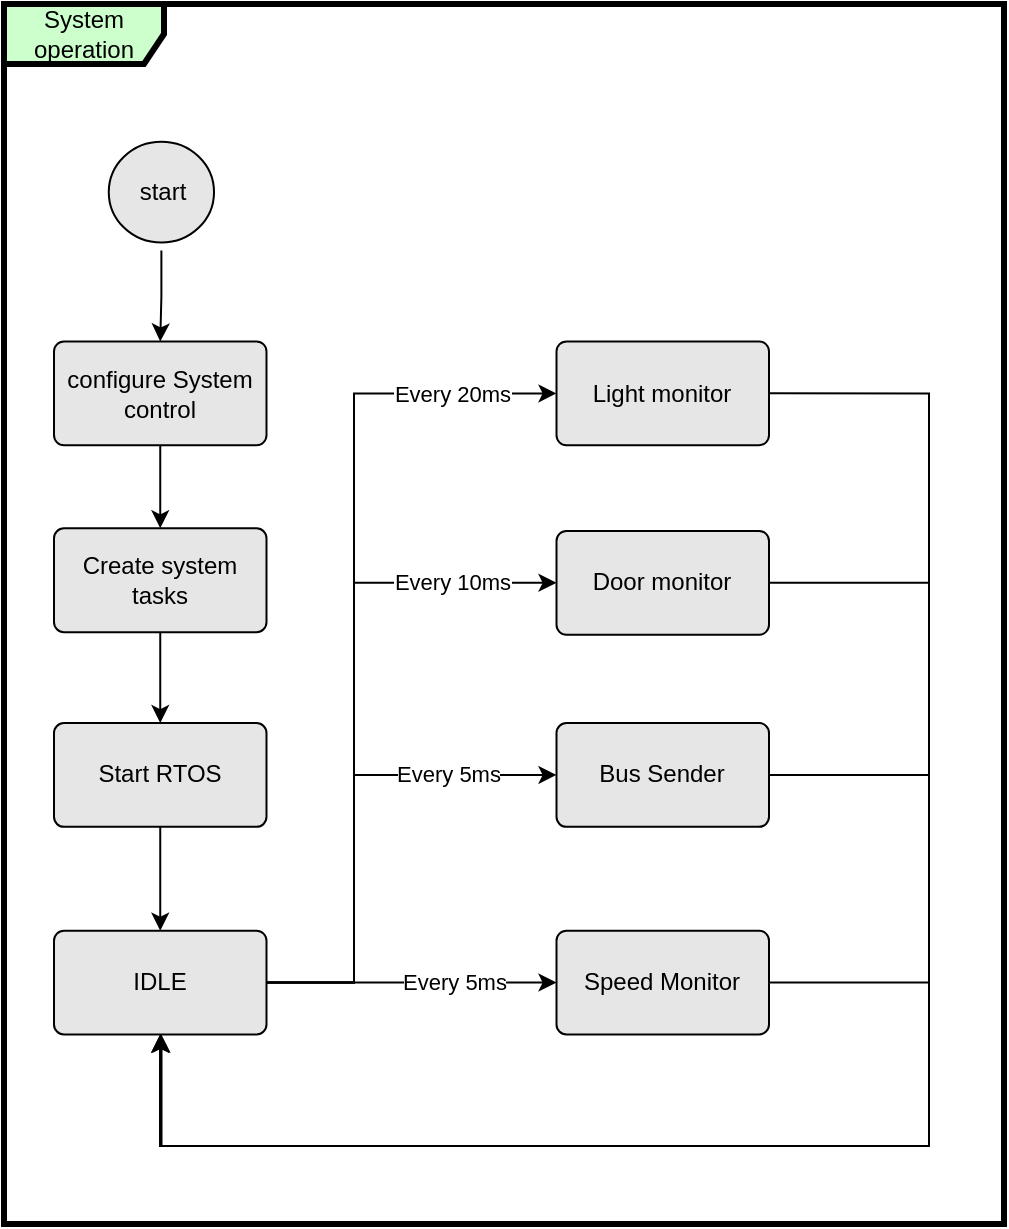 <mxfile version="20.3.0" type="device" pages="9"><diagram id="LUSlUc3vgPMB146VHxdc" name="ECU 1 System State machine"><mxGraphModel dx="1008" dy="491" grid="1" gridSize="10" guides="1" tooltips="1" connect="1" arrows="1" fold="1" page="1" pageScale="1" pageWidth="1169" pageHeight="827" background="#FFFFFF" math="0" shadow="0"><root><mxCell id="0"/><mxCell id="1" parent="0"/><mxCell id="Rm8XF94vSigRcBdwtS4S-1" value="System operation" style="shape=umlFrame;whiteSpace=wrap;fillColor=#CCFFCC;container=1;collapsible=0;recursiveResize=0;strokeWidth=3;width=80;height=30;" parent="1" vertex="1"><mxGeometry x="10" y="10" width="500" height="610" as="geometry"/></mxCell><mxCell id="Rm8XF94vSigRcBdwtS4S-2" value="start" style="ellipse;html=1;shape=startState;fillColor=#E6E6E6;" parent="Rm8XF94vSigRcBdwtS4S-1" vertex="1"><mxGeometry x="48.38" y="64.89" width="60.63" height="58.4" as="geometry"/></mxCell><mxCell id="MNDKvOmKSZQZQNfQBJRl-4" style="edgeStyle=orthogonalEdgeStyle;rounded=0;orthogonalLoop=1;jettySize=auto;html=1;exitX=0.5;exitY=1;exitDx=0;exitDy=0;entryX=0.5;entryY=0;entryDx=0;entryDy=0;" parent="Rm8XF94vSigRcBdwtS4S-1" source="Rm8XF94vSigRcBdwtS4S-3" target="MNDKvOmKSZQZQNfQBJRl-3" edge="1"><mxGeometry relative="1" as="geometry"/></mxCell><mxCell id="Rm8XF94vSigRcBdwtS4S-3" value="configure System control" style="html=1;align=center;verticalAlign=middle;rounded=1;absoluteArcSize=1;arcSize=10;dashed=0;fillColor=#E6E6E6;whiteSpace=wrap;" parent="Rm8XF94vSigRcBdwtS4S-1" vertex="1"><mxGeometry x="25" y="168.723" width="106.25" height="51.915" as="geometry"/></mxCell><mxCell id="Rm8XF94vSigRcBdwtS4S-4" style="edgeStyle=orthogonalEdgeStyle;rounded=0;orthogonalLoop=1;jettySize=auto;html=1;exitX=0.5;exitY=1;exitDx=0;exitDy=0;entryX=0.5;entryY=0;entryDx=0;entryDy=0;" parent="Rm8XF94vSigRcBdwtS4S-1" source="Rm8XF94vSigRcBdwtS4S-2" target="Rm8XF94vSigRcBdwtS4S-3" edge="1"><mxGeometry relative="1" as="geometry"/></mxCell><mxCell id="MNDKvOmKSZQZQNfQBJRl-6" value="" style="edgeStyle=orthogonalEdgeStyle;rounded=0;orthogonalLoop=1;jettySize=auto;html=1;" parent="Rm8XF94vSigRcBdwtS4S-1" source="MNDKvOmKSZQZQNfQBJRl-3" target="MNDKvOmKSZQZQNfQBJRl-5" edge="1"><mxGeometry relative="1" as="geometry"/></mxCell><mxCell id="MNDKvOmKSZQZQNfQBJRl-3" value="Create system tasks" style="html=1;align=center;verticalAlign=middle;rounded=1;absoluteArcSize=1;arcSize=10;dashed=0;fillColor=#E6E6E6;whiteSpace=wrap;" parent="Rm8XF94vSigRcBdwtS4S-1" vertex="1"><mxGeometry x="25" y="262.17" width="106.25" height="51.915" as="geometry"/></mxCell><mxCell id="v98XwYbycRJFVVRLCP_L-7" style="edgeStyle=orthogonalEdgeStyle;rounded=0;orthogonalLoop=1;jettySize=auto;html=1;exitX=0.5;exitY=1;exitDx=0;exitDy=0;entryX=0.5;entryY=0;entryDx=0;entryDy=0;" parent="Rm8XF94vSigRcBdwtS4S-1" source="MNDKvOmKSZQZQNfQBJRl-5" target="MNDKvOmKSZQZQNfQBJRl-7" edge="1"><mxGeometry relative="1" as="geometry"/></mxCell><mxCell id="MNDKvOmKSZQZQNfQBJRl-5" value="Start RTOS" style="html=1;align=center;verticalAlign=middle;rounded=1;absoluteArcSize=1;arcSize=10;dashed=0;fillColor=#E6E6E6;whiteSpace=wrap;strokeColor=rgb(0, 0, 0);fontColor=rgb(0, 0, 0);" parent="Rm8XF94vSigRcBdwtS4S-1" vertex="1"><mxGeometry x="25" y="359.511" width="106.25" height="51.915" as="geometry"/></mxCell><mxCell id="v98XwYbycRJFVVRLCP_L-9" value="Every 20ms" style="edgeStyle=orthogonalEdgeStyle;rounded=0;orthogonalLoop=1;jettySize=auto;html=1;" parent="Rm8XF94vSigRcBdwtS4S-1" source="MNDKvOmKSZQZQNfQBJRl-7" target="v98XwYbycRJFVVRLCP_L-8" edge="1"><mxGeometry x="0.761" relative="1" as="geometry"><Array as="points"><mxPoint x="175" y="489.298"/><mxPoint x="175" y="194.681"/></Array><mxPoint as="offset"/></mxGeometry></mxCell><mxCell id="v98XwYbycRJFVVRLCP_L-18" value="Every 10ms" style="edgeStyle=orthogonalEdgeStyle;rounded=0;orthogonalLoop=1;jettySize=auto;html=1;exitX=1;exitY=0.5;exitDx=0;exitDy=0;entryX=0;entryY=0.5;entryDx=0;entryDy=0;" parent="Rm8XF94vSigRcBdwtS4S-1" source="MNDKvOmKSZQZQNfQBJRl-7" target="v98XwYbycRJFVVRLCP_L-10" edge="1"><mxGeometry x="0.696" relative="1" as="geometry"><Array as="points"><mxPoint x="175" y="489.298"/><mxPoint x="175" y="289.426"/></Array><mxPoint as="offset"/></mxGeometry></mxCell><mxCell id="v98XwYbycRJFVVRLCP_L-20" value="Every 5ms" style="edgeStyle=orthogonalEdgeStyle;rounded=0;orthogonalLoop=1;jettySize=auto;html=1;exitX=1;exitY=0.5;exitDx=0;exitDy=0;entryX=0;entryY=0.5;entryDx=0;entryDy=0;" parent="Rm8XF94vSigRcBdwtS4S-1" source="MNDKvOmKSZQZQNfQBJRl-7" target="v98XwYbycRJFVVRLCP_L-16" edge="1"><mxGeometry x="0.293" relative="1" as="geometry"><mxPoint as="offset"/></mxGeometry></mxCell><mxCell id="MNDKvOmKSZQZQNfQBJRl-7" value="IDLE" style="html=1;align=center;verticalAlign=middle;rounded=1;absoluteArcSize=1;arcSize=10;dashed=0;fillColor=#E6E6E6;whiteSpace=wrap;strokeColor=rgb(0, 0, 0);fontColor=rgb(0, 0, 0);" parent="Rm8XF94vSigRcBdwtS4S-1" vertex="1"><mxGeometry x="25" y="463.34" width="106.25" height="51.915" as="geometry"/></mxCell><mxCell id="aS62KzDG4Swp-xCiEP95-1" style="edgeStyle=orthogonalEdgeStyle;rounded=0;orthogonalLoop=1;jettySize=auto;html=1;exitX=1;exitY=0.5;exitDx=0;exitDy=0;entryX=0.5;entryY=1;entryDx=0;entryDy=0;" parent="Rm8XF94vSigRcBdwtS4S-1" source="v98XwYbycRJFVVRLCP_L-8" target="MNDKvOmKSZQZQNfQBJRl-7" edge="1"><mxGeometry relative="1" as="geometry"><Array as="points"><mxPoint x="462.5" y="194.681"/><mxPoint x="462.5" y="571.064"/><mxPoint x="78.75" y="571.064"/></Array></mxGeometry></mxCell><mxCell id="v98XwYbycRJFVVRLCP_L-8" value="Light monitor" style="html=1;align=center;verticalAlign=middle;rounded=1;absoluteArcSize=1;arcSize=10;dashed=0;fillColor=#E6E6E6;whiteSpace=wrap;strokeColor=rgb(0, 0, 0);fontColor=rgb(0, 0, 0);" parent="Rm8XF94vSigRcBdwtS4S-1" vertex="1"><mxGeometry x="276.25" y="168.723" width="106.25" height="51.915" as="geometry"/></mxCell><mxCell id="aS62KzDG4Swp-xCiEP95-3" style="edgeStyle=orthogonalEdgeStyle;rounded=0;orthogonalLoop=1;jettySize=auto;html=1;exitX=1;exitY=0.5;exitDx=0;exitDy=0;entryX=0.5;entryY=1;entryDx=0;entryDy=0;" parent="Rm8XF94vSigRcBdwtS4S-1" source="v98XwYbycRJFVVRLCP_L-10" target="MNDKvOmKSZQZQNfQBJRl-7" edge="1"><mxGeometry relative="1" as="geometry"><Array as="points"><mxPoint x="462.5" y="289.426"/><mxPoint x="462.5" y="571.064"/><mxPoint x="78.75" y="571.064"/></Array></mxGeometry></mxCell><mxCell id="v98XwYbycRJFVVRLCP_L-10" value="Door monitor" style="html=1;align=center;verticalAlign=middle;rounded=1;absoluteArcSize=1;arcSize=10;dashed=0;fillColor=#E6E6E6;whiteSpace=wrap;strokeColor=rgb(0, 0, 0);fontColor=rgb(0, 0, 0);" parent="Rm8XF94vSigRcBdwtS4S-1" vertex="1"><mxGeometry x="276.25" y="263.468" width="106.25" height="51.915" as="geometry"/></mxCell><mxCell id="aS62KzDG4Swp-xCiEP95-6" style="edgeStyle=orthogonalEdgeStyle;rounded=0;orthogonalLoop=1;jettySize=auto;html=1;exitX=1;exitY=0.5;exitDx=0;exitDy=0;entryX=0.5;entryY=1;entryDx=0;entryDy=0;" parent="Rm8XF94vSigRcBdwtS4S-1" source="v98XwYbycRJFVVRLCP_L-16" target="MNDKvOmKSZQZQNfQBJRl-7" edge="1"><mxGeometry relative="1" as="geometry"><Array as="points"><mxPoint x="462.5" y="489.298"/><mxPoint x="462.5" y="571.064"/><mxPoint x="78.75" y="571.064"/></Array></mxGeometry></mxCell><mxCell id="v98XwYbycRJFVVRLCP_L-16" value="Speed Monitor" style="html=1;align=center;verticalAlign=middle;rounded=1;absoluteArcSize=1;arcSize=10;dashed=0;fillColor=#E6E6E6;whiteSpace=wrap;strokeColor=rgb(0, 0, 0);fontColor=rgb(0, 0, 0);" parent="Rm8XF94vSigRcBdwtS4S-1" vertex="1"><mxGeometry x="276.25" y="463.34" width="106.25" height="51.915" as="geometry"/></mxCell><mxCell id="v98XwYbycRJFVVRLCP_L-14" value="Bus Sender" style="html=1;align=center;verticalAlign=middle;rounded=1;absoluteArcSize=1;arcSize=10;dashed=0;fillColor=#E6E6E6;whiteSpace=wrap;strokeColor=rgb(0, 0, 0);fontColor=rgb(0, 0, 0);" parent="Rm8XF94vSigRcBdwtS4S-1" vertex="1"><mxGeometry x="276.25" y="359.511" width="106.25" height="51.915" as="geometry"/></mxCell><mxCell id="v98XwYbycRJFVVRLCP_L-19" value="Every 5ms" style="edgeStyle=orthogonalEdgeStyle;rounded=0;orthogonalLoop=1;jettySize=auto;html=1;exitX=1;exitY=0.5;exitDx=0;exitDy=0;entryX=0;entryY=0.5;entryDx=0;entryDy=0;" parent="Rm8XF94vSigRcBdwtS4S-1" source="MNDKvOmKSZQZQNfQBJRl-7" target="v98XwYbycRJFVVRLCP_L-14" edge="1"><mxGeometry x="0.568" relative="1" as="geometry"><Array as="points"><mxPoint x="175" y="489.298"/><mxPoint x="175" y="385.468"/></Array><mxPoint as="offset"/></mxGeometry></mxCell><mxCell id="aS62KzDG4Swp-xCiEP95-5" style="edgeStyle=orthogonalEdgeStyle;rounded=0;orthogonalLoop=1;jettySize=auto;html=1;exitX=1;exitY=0.5;exitDx=0;exitDy=0;entryX=0.5;entryY=1;entryDx=0;entryDy=0;" parent="Rm8XF94vSigRcBdwtS4S-1" source="v98XwYbycRJFVVRLCP_L-14" target="MNDKvOmKSZQZQNfQBJRl-7" edge="1"><mxGeometry relative="1" as="geometry"><Array as="points"><mxPoint x="462.5" y="385.468"/><mxPoint x="462.5" y="571.064"/><mxPoint x="78.75" y="571.064"/><mxPoint x="78.75" y="515.255"/></Array></mxGeometry></mxCell></root></mxGraphModel></diagram><diagram id="M9mtWgqFWrtqY6e4u9UK" name="Door_Monitor"><mxGraphModel dx="1022" dy="505" grid="1" gridSize="10" guides="1" tooltips="1" connect="1" arrows="1" fold="1" page="1" pageScale="1" pageWidth="1169" pageHeight="827" math="0" shadow="0"><root><mxCell id="0"/><mxCell id="1" parent="0"/><mxCell id="cfS18pXwuVFqMc6K_nFm-1" value="Door Monitor" style="shape=umlFrame;whiteSpace=wrap;fillColor=#CCFFCC;container=1;collapsible=0;recursiveResize=1;strokeWidth=2;" parent="1" vertex="1"><mxGeometry x="10" y="10" width="460" height="490" as="geometry"/></mxCell><mxCell id="cfS18pXwuVFqMc6K_nFm-2" value="start" style="ellipse;html=1;shape=startState;fillColor=#E6E6E6;" parent="cfS18pXwuVFqMc6K_nFm-1" vertex="1"><mxGeometry x="86.265" y="26.486" width="64.265" height="59.595" as="geometry"/></mxCell><mxCell id="MUoZMdJLHFsAtwflw2Lq-1" value="Configure Door sensor pin" style="html=1;align=center;verticalAlign=top;rounded=1;absoluteArcSize=1;arcSize=10;dashed=0;fillColor=#E6E6E6;whiteSpace=wrap;" parent="cfS18pXwuVFqMc6K_nFm-1" vertex="1"><mxGeometry x="60.882" y="132.432" width="115" height="52.973" as="geometry"/></mxCell><mxCell id="MUoZMdJLHFsAtwflw2Lq-2" style="edgeStyle=orthogonalEdgeStyle;rounded=0;orthogonalLoop=1;jettySize=auto;html=1;exitX=0.5;exitY=1;exitDx=0;exitDy=0;entryX=0.5;entryY=0;entryDx=0;entryDy=0;" parent="cfS18pXwuVFqMc6K_nFm-1" source="cfS18pXwuVFqMc6K_nFm-2" target="MUoZMdJLHFsAtwflw2Lq-1" edge="1"><mxGeometry relative="1" as="geometry"/></mxCell><mxCell id="MUoZMdJLHFsAtwflw2Lq-5" value="&lt;span style=&quot;&quot;&gt;Reed Door Sensor&lt;/span&gt;" style="html=1;align=center;verticalAlign=top;rounded=1;absoluteArcSize=1;arcSize=10;dashed=0;fillColor=#E6E6E6;whiteSpace=wrap;" parent="cfS18pXwuVFqMc6K_nFm-1" vertex="1"><mxGeometry x="60.882" y="231.757" width="115" height="52.973" as="geometry"/></mxCell><mxCell id="MUoZMdJLHFsAtwflw2Lq-6" style="edgeStyle=orthogonalEdgeStyle;rounded=0;orthogonalLoop=1;jettySize=auto;html=1;" parent="cfS18pXwuVFqMc6K_nFm-1" source="MUoZMdJLHFsAtwflw2Lq-1" target="MUoZMdJLHFsAtwflw2Lq-5" edge="1"><mxGeometry relative="1" as="geometry"/></mxCell><mxCell id="KSsuek1llQsivUczRT6f-1" style="edgeStyle=orthogonalEdgeStyle;rounded=0;orthogonalLoop=1;jettySize=auto;html=1;exitX=0.5;exitY=1;exitDx=0;exitDy=0;entryX=1;entryY=0.5;entryDx=0;entryDy=0;" parent="cfS18pXwuVFqMc6K_nFm-1" source="MUoZMdJLHFsAtwflw2Lq-7" target="MUoZMdJLHFsAtwflw2Lq-14" edge="1"><mxGeometry relative="1" as="geometry"/></mxCell><mxCell id="MUoZMdJLHFsAtwflw2Lq-7" value="Send Door state in queue" style="html=1;align=center;verticalAlign=top;rounded=1;absoluteArcSize=1;arcSize=10;dashed=0;fillColor=#E6E6E6;strokeColor=rgb(0, 0, 0);fontColor=rgb(0, 0, 0);whiteSpace=wrap;" parent="cfS18pXwuVFqMc6K_nFm-1" vertex="1"><mxGeometry x="284.118" y="231.757" width="115" height="52.973" as="geometry"/></mxCell><mxCell id="MUoZMdJLHFsAtwflw2Lq-9" value="" style="edgeStyle=orthogonalEdgeStyle;rounded=0;orthogonalLoop=1;jettySize=auto;html=1;" parent="cfS18pXwuVFqMc6K_nFm-1" source="MUoZMdJLHFsAtwflw2Lq-5" target="MUoZMdJLHFsAtwflw2Lq-7" edge="1"><mxGeometry relative="1" as="geometry"><Array as="points"><mxPoint x="219.853" y="258.243"/><mxPoint x="219.853" y="258.243"/></Array></mxGeometry></mxCell><mxCell id="MUoZMdJLHFsAtwflw2Lq-16" style="edgeStyle=orthogonalEdgeStyle;rounded=0;orthogonalLoop=1;jettySize=auto;html=1;exitX=0.5;exitY=0;exitDx=0;exitDy=0;" parent="cfS18pXwuVFqMc6K_nFm-1" source="MUoZMdJLHFsAtwflw2Lq-14" target="MUoZMdJLHFsAtwflw2Lq-5" edge="1"><mxGeometry relative="1" as="geometry"/></mxCell><mxCell id="MUoZMdJLHFsAtwflw2Lq-14" value="Blocked to&amp;nbsp; next 10 ms" style="html=1;align=center;verticalAlign=top;rounded=1;absoluteArcSize=1;arcSize=10;dashed=0;fillColor=#E6E6E6;strokeColor=rgb(0, 0, 0);fontColor=rgb(0, 0, 0);whiteSpace=wrap;" parent="cfS18pXwuVFqMc6K_nFm-1" vertex="1"><mxGeometry x="60.882" y="390.676" width="115" height="52.973" as="geometry"/></mxCell></root></mxGraphModel></diagram><diagram id="z5wXXxQLAgNhHrruLTna" name="Light_monitor"><mxGraphModel dx="1022" dy="505" grid="1" gridSize="10" guides="1" tooltips="1" connect="1" arrows="1" fold="1" page="1" pageScale="1" pageWidth="1169" pageHeight="827" math="0" shadow="0"><root><mxCell id="0"/><mxCell id="1" parent="0"/><mxCell id="8ewhiGZt2Fxq5VQzqiqV-1" value="Light Monitor" style="shape=umlFrame;whiteSpace=wrap;fillColor=#CCFFCC;container=1;collapsible=0;recursiveResize=1;" parent="1" vertex="1"><mxGeometry x="10" y="10" width="430" height="520" as="geometry"/></mxCell><mxCell id="8ewhiGZt2Fxq5VQzqiqV-2" value="start" style="ellipse;html=1;shape=startState;fillColor=#E6E6E6;" parent="8ewhiGZt2Fxq5VQzqiqV-1" vertex="1"><mxGeometry x="81.574" y="28.108" width="60.074" height="63.243" as="geometry"/></mxCell><mxCell id="8ewhiGZt2Fxq5VQzqiqV-3" value="Configure Light swtich pin" style="html=1;align=center;verticalAlign=middle;rounded=1;absoluteArcSize=1;arcSize=10;dashed=0;fillColor=#E6E6E6;whiteSpace=wrap;" parent="8ewhiGZt2Fxq5VQzqiqV-1" vertex="1"><mxGeometry x="56.912" y="140.541" width="107.5" height="56.216" as="geometry"/></mxCell><mxCell id="8ewhiGZt2Fxq5VQzqiqV-4" style="edgeStyle=orthogonalEdgeStyle;rounded=0;orthogonalLoop=1;jettySize=auto;html=1;exitX=0.5;exitY=1;exitDx=0;exitDy=0;entryX=0.5;entryY=0;entryDx=0;entryDy=0;" parent="8ewhiGZt2Fxq5VQzqiqV-1" source="8ewhiGZt2Fxq5VQzqiqV-2" target="8ewhiGZt2Fxq5VQzqiqV-3" edge="1"><mxGeometry relative="1" as="geometry"/></mxCell><mxCell id="8ewhiGZt2Fxq5VQzqiqV-5" value="&lt;span style=&quot;&quot;&gt;Reed Light Switch&lt;/span&gt;" style="html=1;align=center;verticalAlign=middle;rounded=1;absoluteArcSize=1;arcSize=10;dashed=0;fillColor=#E6E6E6;whiteSpace=wrap;" parent="8ewhiGZt2Fxq5VQzqiqV-1" vertex="1"><mxGeometry x="56.912" y="245.946" width="107.5" height="56.216" as="geometry"/></mxCell><mxCell id="8ewhiGZt2Fxq5VQzqiqV-6" style="edgeStyle=orthogonalEdgeStyle;rounded=0;orthogonalLoop=1;jettySize=auto;html=1;" parent="8ewhiGZt2Fxq5VQzqiqV-1" source="8ewhiGZt2Fxq5VQzqiqV-3" target="8ewhiGZt2Fxq5VQzqiqV-5" edge="1"><mxGeometry relative="1" as="geometry"/></mxCell><mxCell id="QDurPaFUZy2_FK3xSm_F-1" style="edgeStyle=orthogonalEdgeStyle;rounded=0;orthogonalLoop=1;jettySize=auto;html=1;exitX=0.5;exitY=1;exitDx=0;exitDy=0;entryX=1;entryY=0.5;entryDx=0;entryDy=0;" parent="8ewhiGZt2Fxq5VQzqiqV-1" source="8ewhiGZt2Fxq5VQzqiqV-7" target="8ewhiGZt2Fxq5VQzqiqV-12" edge="1"><mxGeometry relative="1" as="geometry"/></mxCell><mxCell id="8ewhiGZt2Fxq5VQzqiqV-7" value="Send Light state in queue" style="html=1;align=center;verticalAlign=middle;rounded=1;absoluteArcSize=1;arcSize=10;dashed=0;fillColor=#E6E6E6;strokeColor=rgb(0, 0, 0);fontColor=rgb(0, 0, 0);whiteSpace=wrap;" parent="8ewhiGZt2Fxq5VQzqiqV-1" vertex="1"><mxGeometry x="265.588" y="245.946" width="107.5" height="56.216" as="geometry"/></mxCell><mxCell id="8ewhiGZt2Fxq5VQzqiqV-8" value="" style="edgeStyle=orthogonalEdgeStyle;rounded=0;orthogonalLoop=1;jettySize=auto;html=1;" parent="8ewhiGZt2Fxq5VQzqiqV-1" source="8ewhiGZt2Fxq5VQzqiqV-5" target="8ewhiGZt2Fxq5VQzqiqV-7" edge="1"><mxGeometry relative="1" as="geometry"><Array as="points"><mxPoint x="205.515" y="274.054"/><mxPoint x="205.515" y="274.054"/></Array></mxGeometry></mxCell><mxCell id="8ewhiGZt2Fxq5VQzqiqV-11" style="edgeStyle=orthogonalEdgeStyle;rounded=0;orthogonalLoop=1;jettySize=auto;html=1;exitX=0.5;exitY=0;exitDx=0;exitDy=0;" parent="8ewhiGZt2Fxq5VQzqiqV-1" source="8ewhiGZt2Fxq5VQzqiqV-12" target="8ewhiGZt2Fxq5VQzqiqV-5" edge="1"><mxGeometry relative="1" as="geometry"/></mxCell><mxCell id="8ewhiGZt2Fxq5VQzqiqV-12" value="Blocked to&amp;nbsp; next 20 ms" style="html=1;align=center;verticalAlign=middle;rounded=1;absoluteArcSize=1;arcSize=10;dashed=0;fillColor=#E6E6E6;strokeColor=rgb(0, 0, 0);fontColor=rgb(0, 0, 0);whiteSpace=wrap;" parent="8ewhiGZt2Fxq5VQzqiqV-1" vertex="1"><mxGeometry x="56.912" y="414.595" width="107.5" height="56.216" as="geometry"/></mxCell></root></mxGraphModel></diagram><diagram id="ULkSlgvVG0HGqFAic7Ca" name="Speed_Monitor"><mxGraphModel dx="852" dy="421" grid="1" gridSize="10" guides="1" tooltips="1" connect="1" arrows="1" fold="1" page="1" pageScale="1" pageWidth="1169" pageHeight="827" math="0" shadow="0"><root><mxCell id="0"/><mxCell id="1" parent="0"/><mxCell id="B-Lfhqn3U6IBpZJeCQZo-1" value="Speed Monitor" style="shape=umlFrame;whiteSpace=wrap;fillColor=#CCFFCC;container=1;collapsible=0;recursiveResize=0;strokeWidth=2;" parent="1" vertex="1"><mxGeometry x="10" y="10" width="340" height="360" as="geometry"/></mxCell><mxCell id="B-Lfhqn3U6IBpZJeCQZo-2" value="start" style="ellipse;html=1;shape=startState;fillColor=#E6E6E6;" parent="B-Lfhqn3U6IBpZJeCQZo-1" vertex="1"><mxGeometry x="64.5" y="20" width="47.5" height="45" as="geometry"/></mxCell><mxCell id="B-Lfhqn3U6IBpZJeCQZo-3" value="Configure Speed IET" style="html=1;align=center;verticalAlign=top;rounded=1;absoluteArcSize=1;arcSize=10;dashed=0;fillColor=#E6E6E6;whiteSpace=wrap;" parent="B-Lfhqn3U6IBpZJeCQZo-1" vertex="1"><mxGeometry x="45" y="100" width="85" height="40" as="geometry"/></mxCell><mxCell id="B-Lfhqn3U6IBpZJeCQZo-4" style="edgeStyle=orthogonalEdgeStyle;rounded=0;orthogonalLoop=1;jettySize=auto;html=1;exitX=0.5;exitY=1;exitDx=0;exitDy=0;entryX=0.5;entryY=0;entryDx=0;entryDy=0;" parent="B-Lfhqn3U6IBpZJeCQZo-1" source="B-Lfhqn3U6IBpZJeCQZo-2" target="B-Lfhqn3U6IBpZJeCQZo-3" edge="1"><mxGeometry relative="1" as="geometry"/></mxCell><mxCell id="B-Lfhqn3U6IBpZJeCQZo-6" style="edgeStyle=orthogonalEdgeStyle;rounded=0;orthogonalLoop=1;jettySize=auto;html=1;" parent="B-Lfhqn3U6IBpZJeCQZo-1" source="B-Lfhqn3U6IBpZJeCQZo-3" edge="1"><mxGeometry relative="1" as="geometry"><mxPoint x="87.5" y="175" as="targetPoint"/></mxGeometry></mxCell><mxCell id="-nIs16-Y7Ljmp5EQTap5-1" style="edgeStyle=orthogonalEdgeStyle;rounded=0;orthogonalLoop=1;jettySize=auto;html=1;exitX=1;exitY=0.5;exitDx=0;exitDy=0;entryX=0;entryY=0.5;entryDx=0;entryDy=0;" parent="B-Lfhqn3U6IBpZJeCQZo-1" source="B-Lfhqn3U6IBpZJeCQZo-7" target="B-Lfhqn3U6IBpZJeCQZo-9" edge="1"><mxGeometry relative="1" as="geometry"/></mxCell><mxCell id="B-Lfhqn3U6IBpZJeCQZo-7" value="Read Speed RAW Value" style="html=1;align=center;verticalAlign=top;rounded=1;absoluteArcSize=1;arcSize=10;dashed=0;fillColor=#E6E6E6;strokeColor=rgb(0, 0, 0);fontColor=rgb(0, 0, 0);whiteSpace=wrap;" parent="B-Lfhqn3U6IBpZJeCQZo-1" vertex="1"><mxGeometry x="45.75" y="175" width="85" height="40" as="geometry"/></mxCell><mxCell id="-nIs16-Y7Ljmp5EQTap5-2" style="edgeStyle=orthogonalEdgeStyle;rounded=0;orthogonalLoop=1;jettySize=auto;html=1;exitX=0.5;exitY=1;exitDx=0;exitDy=0;entryX=0.5;entryY=0;entryDx=0;entryDy=0;" parent="B-Lfhqn3U6IBpZJeCQZo-1" source="B-Lfhqn3U6IBpZJeCQZo-9" target="B-Lfhqn3U6IBpZJeCQZo-14" edge="1"><mxGeometry relative="1" as="geometry"/></mxCell><mxCell id="B-Lfhqn3U6IBpZJeCQZo-9" value="Calculate Speed in Km/h" style="html=1;align=center;verticalAlign=top;rounded=1;absoluteArcSize=1;arcSize=10;dashed=0;fillColor=#E6E6E6;strokeColor=rgb(0, 0, 0);fontColor=rgb(0, 0, 0);whiteSpace=wrap;" parent="B-Lfhqn3U6IBpZJeCQZo-1" vertex="1"><mxGeometry x="210" y="175" width="85" height="40" as="geometry"/></mxCell><mxCell id="B-Lfhqn3U6IBpZJeCQZo-11" style="edgeStyle=orthogonalEdgeStyle;rounded=0;orthogonalLoop=1;jettySize=auto;html=1;exitX=0.5;exitY=0;exitDx=0;exitDy=0;" parent="B-Lfhqn3U6IBpZJeCQZo-1" source="B-Lfhqn3U6IBpZJeCQZo-12" edge="1"><mxGeometry relative="1" as="geometry"><mxPoint x="87.5" y="215" as="targetPoint"/></mxGeometry></mxCell><mxCell id="B-Lfhqn3U6IBpZJeCQZo-12" value="Blocked to&amp;nbsp; next 5 ms" style="html=1;align=center;verticalAlign=top;rounded=1;absoluteArcSize=1;arcSize=10;dashed=0;fillColor=#E6E6E6;strokeColor=rgb(0, 0, 0);fontColor=rgb(0, 0, 0);whiteSpace=wrap;" parent="B-Lfhqn3U6IBpZJeCQZo-1" vertex="1"><mxGeometry x="45" y="295" width="85" height="40" as="geometry"/></mxCell><mxCell id="-nIs16-Y7Ljmp5EQTap5-3" style="edgeStyle=orthogonalEdgeStyle;rounded=0;orthogonalLoop=1;jettySize=auto;html=1;exitX=0;exitY=0.5;exitDx=0;exitDy=0;entryX=1;entryY=0.5;entryDx=0;entryDy=0;" parent="B-Lfhqn3U6IBpZJeCQZo-1" source="B-Lfhqn3U6IBpZJeCQZo-14" target="B-Lfhqn3U6IBpZJeCQZo-12" edge="1"><mxGeometry relative="1" as="geometry"/></mxCell><mxCell id="B-Lfhqn3U6IBpZJeCQZo-14" value="Send speed value to queue" style="html=1;align=center;verticalAlign=top;rounded=1;absoluteArcSize=1;arcSize=10;dashed=0;fillColor=#E6E6E6;strokeColor=rgb(0, 0, 0);fontColor=rgb(0, 0, 0);whiteSpace=wrap;" parent="B-Lfhqn3U6IBpZJeCQZo-1" vertex="1"><mxGeometry x="210" y="295" width="85" height="40" as="geometry"/></mxCell></root></mxGraphModel></diagram><diagram id="d5uEke4BTuw9QkhoJdms" name="Bus_Sender"><mxGraphModel dx="1022" dy="505" grid="1" gridSize="10" guides="1" tooltips="1" connect="1" arrows="1" fold="1" page="1" pageScale="1" pageWidth="1169" pageHeight="827" math="0" shadow="0"><root><mxCell id="0"/><mxCell id="1" parent="0"/><mxCell id="Z6Wr5xvfd3Fye9eb3mMq-1" value="Bus Sender" style="shape=umlFrame;whiteSpace=wrap;fillColor=#CCFFCC;container=1;collapsible=0;recursiveResize=0;strokeWidth=2;" parent="1" vertex="1"><mxGeometry x="10" y="10" width="450" height="390" as="geometry"/></mxCell><mxCell id="Z6Wr5xvfd3Fye9eb3mMq-2" value="start" style="ellipse;html=1;shape=startState;fillColor=#E6E6E6;" parent="Z6Wr5xvfd3Fye9eb3mMq-1" vertex="1"><mxGeometry x="220.5" y="20" width="47.5" height="45" as="geometry"/></mxCell><mxCell id="Fdg1JjD60bOkkmuE7ziL-1" style="edgeStyle=orthogonalEdgeStyle;rounded=0;orthogonalLoop=1;jettySize=auto;html=1;exitX=0.5;exitY=1;exitDx=0;exitDy=0;entryX=0.5;entryY=0;entryDx=0;entryDy=0;" parent="Z6Wr5xvfd3Fye9eb3mMq-1" source="Z6Wr5xvfd3Fye9eb3mMq-3" target="Z6Wr5xvfd3Fye9eb3mMq-7" edge="1"><mxGeometry relative="1" as="geometry"/></mxCell><mxCell id="Z6Wr5xvfd3Fye9eb3mMq-3" value="Configure comm. channel" style="html=1;align=center;verticalAlign=top;rounded=1;absoluteArcSize=1;arcSize=10;dashed=0;fillColor=#E6E6E6;whiteSpace=wrap;" parent="Z6Wr5xvfd3Fye9eb3mMq-1" vertex="1"><mxGeometry x="201" y="100" width="85" height="40" as="geometry"/></mxCell><mxCell id="Z6Wr5xvfd3Fye9eb3mMq-4" style="edgeStyle=orthogonalEdgeStyle;rounded=0;orthogonalLoop=1;jettySize=auto;html=1;exitX=0.5;exitY=1;exitDx=0;exitDy=0;entryX=0.5;entryY=0;entryDx=0;entryDy=0;" parent="Z6Wr5xvfd3Fye9eb3mMq-1" source="Z6Wr5xvfd3Fye9eb3mMq-2" target="Z6Wr5xvfd3Fye9eb3mMq-3" edge="1"><mxGeometry relative="1" as="geometry"/></mxCell><mxCell id="Z6Wr5xvfd3Fye9eb3mMq-23" value="Speed Value&amp;nbsp;" style="edgeStyle=orthogonalEdgeStyle;rounded=0;orthogonalLoop=1;jettySize=auto;html=1;" parent="Z6Wr5xvfd3Fye9eb3mMq-1" source="Z6Wr5xvfd3Fye9eb3mMq-7" target="Z6Wr5xvfd3Fye9eb3mMq-22" edge="1"><mxGeometry x="0.643" relative="1" as="geometry"><Array as="points"><mxPoint x="281" y="250"/><mxPoint x="374" y="250"/></Array><mxPoint as="offset"/></mxGeometry></mxCell><mxCell id="Z6Wr5xvfd3Fye9eb3mMq-24" value="Queue Empty" style="edgeStyle=orthogonalEdgeStyle;rounded=0;orthogonalLoop=1;jettySize=auto;html=1;exitX=0;exitY=0.75;exitDx=0;exitDy=0;entryX=1;entryY=0.75;entryDx=0;entryDy=0;" parent="Z6Wr5xvfd3Fye9eb3mMq-1" edge="1"><mxGeometry x="-0.038" relative="1" as="geometry"><Array as="points"/><mxPoint as="offset"/><mxPoint x="201" y="205" as="sourcePoint"/><mxPoint x="95" y="205" as="targetPoint"/></mxGeometry></mxCell><mxCell id="Z6Wr5xvfd3Fye9eb3mMq-7" value="Read Queue" style="html=1;align=center;verticalAlign=middle;rounded=1;absoluteArcSize=1;arcSize=10;dashed=0;fillColor=#E6E6E6;strokeColor=rgb(0, 0, 0);fontColor=rgb(0, 0, 0);whiteSpace=wrap;" parent="Z6Wr5xvfd3Fye9eb3mMq-1" vertex="1"><mxGeometry x="201" y="175" width="85" height="40" as="geometry"/></mxCell><mxCell id="Fdg1JjD60bOkkmuE7ziL-2" style="edgeStyle=orthogonalEdgeStyle;rounded=0;orthogonalLoop=1;jettySize=auto;html=1;exitX=1;exitY=0.25;exitDx=0;exitDy=0;entryX=0;entryY=0.25;entryDx=0;entryDy=0;" parent="Z6Wr5xvfd3Fye9eb3mMq-1" source="Z6Wr5xvfd3Fye9eb3mMq-12" target="Z6Wr5xvfd3Fye9eb3mMq-7" edge="1"><mxGeometry relative="1" as="geometry"/></mxCell><mxCell id="Z6Wr5xvfd3Fye9eb3mMq-12" value="Blocked to&amp;nbsp; next 5 ms" style="html=1;align=center;verticalAlign=top;rounded=1;absoluteArcSize=1;arcSize=10;dashed=0;fillColor=#E6E6E6;strokeColor=rgb(0, 0, 0);fontColor=rgb(0, 0, 0);whiteSpace=wrap;" parent="Z6Wr5xvfd3Fye9eb3mMq-1" vertex="1"><mxGeometry x="10" y="175" width="85" height="40" as="geometry"/></mxCell><mxCell id="Z6Wr5xvfd3Fye9eb3mMq-25" style="edgeStyle=orthogonalEdgeStyle;rounded=0;orthogonalLoop=1;jettySize=auto;html=1;exitX=0.5;exitY=1;exitDx=0;exitDy=0;entryX=1;entryY=0.5;entryDx=0;entryDy=0;" parent="Z6Wr5xvfd3Fye9eb3mMq-1" source="Z6Wr5xvfd3Fye9eb3mMq-18" target="Z6Wr5xvfd3Fye9eb3mMq-7" edge="1"><mxGeometry relative="1" as="geometry"><Array as="points"><mxPoint x="138" y="370"/><mxPoint x="441" y="370"/><mxPoint x="441" y="195"/></Array></mxGeometry></mxCell><mxCell id="Z6Wr5xvfd3Fye9eb3mMq-18" value="Send Door State Message" style="html=1;align=center;verticalAlign=top;rounded=1;absoluteArcSize=1;arcSize=10;dashed=0;fillColor=#E6E6E6;strokeColor=rgb(0, 0, 0);fontColor=rgb(0, 0, 0);whiteSpace=wrap;" parent="Z6Wr5xvfd3Fye9eb3mMq-1" vertex="1"><mxGeometry x="95" y="290" width="85" height="40" as="geometry"/></mxCell><mxCell id="Z6Wr5xvfd3Fye9eb3mMq-19" value="Door Value" style="edgeStyle=orthogonalEdgeStyle;rounded=0;orthogonalLoop=1;jettySize=auto;html=1;entryX=0.5;entryY=0;entryDx=0;entryDy=0;exitX=0.5;exitY=1;exitDx=0;exitDy=0;" parent="Z6Wr5xvfd3Fye9eb3mMq-1" source="Z6Wr5xvfd3Fye9eb3mMq-7" target="Z6Wr5xvfd3Fye9eb3mMq-18" edge="1"><mxGeometry x="0.668" relative="1" as="geometry"><Array as="points"><mxPoint x="244" y="250"/><mxPoint x="138" y="250"/></Array><mxPoint as="offset"/></mxGeometry></mxCell><mxCell id="Z6Wr5xvfd3Fye9eb3mMq-20" value="Send Light state Message" style="html=1;align=center;verticalAlign=top;rounded=1;absoluteArcSize=1;arcSize=10;dashed=0;fillColor=#E6E6E6;strokeColor=rgb(0, 0, 0);fontColor=rgb(0, 0, 0);whiteSpace=wrap;" parent="Z6Wr5xvfd3Fye9eb3mMq-1" vertex="1"><mxGeometry x="215" y="290" width="85" height="40" as="geometry"/></mxCell><mxCell id="Z6Wr5xvfd3Fye9eb3mMq-21" value="Light Value" style="edgeStyle=orthogonalEdgeStyle;rounded=0;orthogonalLoop=1;jettySize=auto;html=1;exitX=0.75;exitY=1;exitDx=0;exitDy=0;" parent="Z6Wr5xvfd3Fye9eb3mMq-1" edge="1"><mxGeometry x="0.284" relative="1" as="geometry"><mxPoint x="264.75" y="215" as="sourcePoint"/><mxPoint x="261" y="290" as="targetPoint"/><Array as="points"><mxPoint x="261" y="215"/><mxPoint x="261" y="290"/></Array><mxPoint as="offset"/></mxGeometry></mxCell><mxCell id="Z6Wr5xvfd3Fye9eb3mMq-22" value="Send Speed value Message&amp;nbsp;" style="html=1;align=center;verticalAlign=top;rounded=1;absoluteArcSize=1;arcSize=10;dashed=0;fillColor=#E6E6E6;strokeColor=rgb(0, 0, 0);fontColor=rgb(0, 0, 0);whiteSpace=wrap;" parent="Z6Wr5xvfd3Fye9eb3mMq-1" vertex="1"><mxGeometry x="331" y="290" width="90" height="40" as="geometry"/></mxCell><mxCell id="Z6Wr5xvfd3Fye9eb3mMq-27" style="edgeStyle=orthogonalEdgeStyle;rounded=0;orthogonalLoop=1;jettySize=auto;html=1;exitX=0.5;exitY=1;exitDx=0;exitDy=0;entryX=1;entryY=0.5;entryDx=0;entryDy=0;" parent="Z6Wr5xvfd3Fye9eb3mMq-1" source="Z6Wr5xvfd3Fye9eb3mMq-22" target="Z6Wr5xvfd3Fye9eb3mMq-7" edge="1"><mxGeometry relative="1" as="geometry"><mxPoint x="416" y="450" as="targetPoint"/><Array as="points"><mxPoint x="376" y="370"/><mxPoint x="441" y="370"/><mxPoint x="441" y="195"/></Array></mxGeometry></mxCell><mxCell id="Z6Wr5xvfd3Fye9eb3mMq-26" style="edgeStyle=orthogonalEdgeStyle;rounded=0;orthogonalLoop=1;jettySize=auto;html=1;exitX=0.5;exitY=1;exitDx=0;exitDy=0;entryX=1;entryY=0.5;entryDx=0;entryDy=0;" parent="Z6Wr5xvfd3Fye9eb3mMq-1" source="Z6Wr5xvfd3Fye9eb3mMq-20" target="Z6Wr5xvfd3Fye9eb3mMq-7" edge="1"><mxGeometry relative="1" as="geometry"><mxPoint x="291" y="200" as="targetPoint"/><Array as="points"><mxPoint x="274" y="370"/><mxPoint x="441" y="370"/><mxPoint x="441" y="195"/></Array></mxGeometry></mxCell></root></mxGraphModel></diagram><diagram name="ECU 2 System State machine" id="yUIp8Fk_MWuOCIj4Q38d"><mxGraphModel dx="640" dy="409" grid="1" gridSize="10" guides="1" tooltips="1" connect="1" arrows="1" fold="1" page="1" pageScale="1" pageWidth="1169" pageHeight="827" background="#FFFFFF" math="0" shadow="0"><root><mxCell id="0"/><mxCell id="1" parent="0"/><mxCell id="Rm8XF94vSigRcBdwtS4S-1" value="ECU 2" style="shape=umlFrame;whiteSpace=wrap;fillColor=#CCFFCC;container=1;collapsible=0;recursiveResize=0;strokeWidth=2;" parent="1" vertex="1"><mxGeometry x="1" y="1" width="1109" height="819" as="geometry"/></mxCell><mxCell id="Rm8XF94vSigRcBdwtS4S-2" value="start" style="ellipse;html=1;shape=startState;fillColor=#E6E6E6;" parent="Rm8XF94vSigRcBdwtS4S-1" vertex="1"><mxGeometry x="32.375" y="39.894" width="59.375" height="58.404" as="geometry"/></mxCell><mxCell id="MNDKvOmKSZQZQNfQBJRl-4" style="edgeStyle=orthogonalEdgeStyle;rounded=0;orthogonalLoop=1;jettySize=auto;html=1;exitX=0.5;exitY=1;exitDx=0;exitDy=0;entryX=0.5;entryY=0;entryDx=0;entryDy=0;" parent="Rm8XF94vSigRcBdwtS4S-1" source="Rm8XF94vSigRcBdwtS4S-3" target="MNDKvOmKSZQZQNfQBJRl-3" edge="1"><mxGeometry relative="1" as="geometry"/></mxCell><mxCell id="Rm8XF94vSigRcBdwtS4S-3" value="configure System control" style="html=1;align=center;verticalAlign=middle;rounded=1;absoluteArcSize=1;arcSize=10;dashed=0;fillColor=#E6E6E6;whiteSpace=wrap;" parent="Rm8XF94vSigRcBdwtS4S-1" vertex="1"><mxGeometry x="9" y="129.723" width="106.25" height="51.915" as="geometry"/></mxCell><mxCell id="Rm8XF94vSigRcBdwtS4S-4" style="edgeStyle=orthogonalEdgeStyle;rounded=0;orthogonalLoop=1;jettySize=auto;html=1;exitX=0.5;exitY=1;exitDx=0;exitDy=0;entryX=0.5;entryY=0;entryDx=0;entryDy=0;" parent="Rm8XF94vSigRcBdwtS4S-1" source="Rm8XF94vSigRcBdwtS4S-2" target="Rm8XF94vSigRcBdwtS4S-3" edge="1"><mxGeometry relative="1" as="geometry"/></mxCell><mxCell id="ycdFzQEq0s77KJwdf_i3-2" value="" style="edgeStyle=orthogonalEdgeStyle;rounded=0;orthogonalLoop=1;jettySize=auto;html=1;" parent="Rm8XF94vSigRcBdwtS4S-1" source="MNDKvOmKSZQZQNfQBJRl-3" target="ycdFzQEq0s77KJwdf_i3-1" edge="1"><mxGeometry relative="1" as="geometry"/></mxCell><mxCell id="MNDKvOmKSZQZQNfQBJRl-3" value="Create system tasks" style="html=1;align=center;verticalAlign=middle;rounded=1;absoluteArcSize=1;arcSize=10;dashed=0;fillColor=#E6E6E6;whiteSpace=wrap;" parent="Rm8XF94vSigRcBdwtS4S-1" vertex="1"><mxGeometry x="9" y="205.17" width="106.25" height="51.915" as="geometry"/></mxCell><mxCell id="v98XwYbycRJFVVRLCP_L-7" style="edgeStyle=orthogonalEdgeStyle;rounded=0;orthogonalLoop=1;jettySize=auto;html=1;exitX=0.5;exitY=1;exitDx=0;exitDy=0;entryX=0.5;entryY=0;entryDx=0;entryDy=0;" parent="Rm8XF94vSigRcBdwtS4S-1" source="MNDKvOmKSZQZQNfQBJRl-5" target="MNDKvOmKSZQZQNfQBJRl-7" edge="1"><mxGeometry relative="1" as="geometry"/></mxCell><mxCell id="MNDKvOmKSZQZQNfQBJRl-5" value="Start RTOS" style="html=1;align=center;verticalAlign=middle;rounded=1;absoluteArcSize=1;arcSize=10;dashed=0;fillColor=#E6E6E6;whiteSpace=wrap;strokeColor=rgb(0, 0, 0);fontColor=rgb(0, 0, 0);" parent="Rm8XF94vSigRcBdwtS4S-1" vertex="1"><mxGeometry x="9" y="381.511" width="106.25" height="51.915" as="geometry"/></mxCell><mxCell id="v98XwYbycRJFVVRLCP_L-18" value="Every 10ms" style="edgeStyle=orthogonalEdgeStyle;rounded=0;orthogonalLoop=1;jettySize=auto;html=1;exitX=1;exitY=0.5;exitDx=0;exitDy=0;entryX=0;entryY=0.5;entryDx=0;entryDy=0;" parent="Rm8XF94vSigRcBdwtS4S-1" source="MNDKvOmKSZQZQNfQBJRl-7" target="v98XwYbycRJFVVRLCP_L-10" edge="1"><mxGeometry x="0.696" relative="1" as="geometry"><Array as="points"><mxPoint x="159" y="504"/><mxPoint x="159" y="185"/></Array><mxPoint as="offset"/></mxGeometry></mxCell><mxCell id="v98XwYbycRJFVVRLCP_L-20" value="Every 5ms" style="edgeStyle=orthogonalEdgeStyle;rounded=0;orthogonalLoop=1;jettySize=auto;html=1;exitX=1;exitY=0.5;exitDx=0;exitDy=0;entryX=0;entryY=0.5;entryDx=0;entryDy=0;" parent="Rm8XF94vSigRcBdwtS4S-1" source="MNDKvOmKSZQZQNfQBJRl-7" target="v98XwYbycRJFVVRLCP_L-16" edge="1"><mxGeometry x="0.293" relative="1" as="geometry"><mxPoint as="offset"/></mxGeometry></mxCell><mxCell id="MNDKvOmKSZQZQNfQBJRl-7" value="Schedular" style="html=1;align=center;verticalAlign=middle;rounded=1;absoluteArcSize=1;arcSize=10;dashed=0;fillColor=#E6E6E6;whiteSpace=wrap;strokeColor=rgb(0, 0, 0);fontColor=rgb(0, 0, 0);" parent="Rm8XF94vSigRcBdwtS4S-1" vertex="1"><mxGeometry x="9" y="478.34" width="106.25" height="51.915" as="geometry"/></mxCell><mxCell id="qVwBcatmrGfj_oDmcSXn-68" style="edgeStyle=orthogonalEdgeStyle;rounded=0;orthogonalLoop=1;jettySize=auto;html=1;exitX=1;exitY=0.5;exitDx=0;exitDy=0;entryX=0;entryY=0.5;entryDx=0;entryDy=0;strokeWidth=1;" edge="1" parent="Rm8XF94vSigRcBdwtS4S-1" source="v98XwYbycRJFVVRLCP_L-10" target="qVwBcatmrGfj_oDmcSXn-66"><mxGeometry relative="1" as="geometry"/></mxCell><mxCell id="Aydd0JSi4HmC5v3uUefg-17" value="Loop" style="edgeLabel;html=1;align=center;verticalAlign=middle;resizable=0;points=[];" vertex="1" connectable="0" parent="qVwBcatmrGfj_oDmcSXn-68"><mxGeometry x="-0.303" y="1" relative="1" as="geometry"><mxPoint x="15" y="-2" as="offset"/></mxGeometry></mxCell><mxCell id="Aydd0JSi4HmC5v3uUefg-15" style="edgeStyle=orthogonalEdgeStyle;rounded=0;orthogonalLoop=1;jettySize=auto;html=1;exitX=1;exitY=0.5;exitDx=0;exitDy=0;entryX=0;entryY=0.5;entryDx=0;entryDy=0;strokeWidth=1;" edge="1" parent="Rm8XF94vSigRcBdwtS4S-1" source="v98XwYbycRJFVVRLCP_L-10" target="qVwBcatmrGfj_oDmcSXn-67"><mxGeometry relative="1" as="geometry"><Array as="points"><mxPoint x="373" y="185"/><mxPoint x="373" y="66"/></Array></mxGeometry></mxCell><mxCell id="Aydd0JSi4HmC5v3uUefg-16" value="First Run" style="edgeLabel;html=1;align=center;verticalAlign=middle;resizable=0;points=[];" vertex="1" connectable="0" parent="Aydd0JSi4HmC5v3uUefg-15"><mxGeometry x="0.157" relative="1" as="geometry"><mxPoint x="40" y="-3" as="offset"/></mxGeometry></mxCell><mxCell id="v98XwYbycRJFVVRLCP_L-10" value="Light Logic" style="html=1;align=center;verticalAlign=middle;rounded=1;absoluteArcSize=1;arcSize=10;dashed=0;fillColor=#E6E6E6;whiteSpace=wrap;strokeColor=rgb(0, 0, 0);fontColor=rgb(0, 0, 0);" parent="Rm8XF94vSigRcBdwtS4S-1" vertex="1"><mxGeometry x="260.25" y="158.998" width="106.25" height="51.915" as="geometry"/></mxCell><mxCell id="v98XwYbycRJFVVRLCP_L-16" value="Bus receiver" style="html=1;align=center;verticalAlign=middle;rounded=1;absoluteArcSize=1;arcSize=10;dashed=0;fillColor=#E6E6E6;whiteSpace=wrap;strokeColor=rgb(0, 0, 0);fontColor=rgb(0, 0, 0);" parent="Rm8XF94vSigRcBdwtS4S-1" vertex="1"><mxGeometry x="260.25" y="478.34" width="106.25" height="51.915" as="geometry"/></mxCell><mxCell id="qVwBcatmrGfj_oDmcSXn-44" style="edgeStyle=orthogonalEdgeStyle;rounded=0;orthogonalLoop=1;jettySize=auto;html=1;exitX=1;exitY=0.5;exitDx=0;exitDy=0;entryX=0;entryY=0.5;entryDx=0;entryDy=0;" edge="1" parent="Rm8XF94vSigRcBdwtS4S-1" source="v98XwYbycRJFVVRLCP_L-14" target="qVwBcatmrGfj_oDmcSXn-50"><mxGeometry relative="1" as="geometry"><mxPoint x="458" y="400.429" as="targetPoint"/></mxGeometry></mxCell><mxCell id="qVwBcatmrGfj_oDmcSXn-52" value="Loop" style="edgeLabel;html=1;align=center;verticalAlign=middle;resizable=0;points=[];" vertex="1" connectable="0" parent="qVwBcatmrGfj_oDmcSXn-44"><mxGeometry x="-0.268" y="-2" relative="1" as="geometry"><mxPoint x="14" y="-8" as="offset"/></mxGeometry></mxCell><mxCell id="qVwBcatmrGfj_oDmcSXn-46" style="edgeStyle=orthogonalEdgeStyle;rounded=0;orthogonalLoop=1;jettySize=auto;html=1;exitX=1;exitY=0.5;exitDx=0;exitDy=0;entryX=0;entryY=0.5;entryDx=0;entryDy=0;" edge="1" parent="Rm8XF94vSigRcBdwtS4S-1" source="v98XwYbycRJFVVRLCP_L-14" target="qVwBcatmrGfj_oDmcSXn-45"><mxGeometry relative="1" as="geometry"><Array as="points"><mxPoint x="384" y="400"/><mxPoint x="384" y="261"/></Array></mxGeometry></mxCell><mxCell id="qVwBcatmrGfj_oDmcSXn-51" value="First Run" style="edgeLabel;html=1;align=center;verticalAlign=middle;resizable=0;points=[];" vertex="1" connectable="0" parent="qVwBcatmrGfj_oDmcSXn-46"><mxGeometry x="-0.186" y="-1" relative="1" as="geometry"><mxPoint y="-5" as="offset"/></mxGeometry></mxCell><mxCell id="v98XwYbycRJFVVRLCP_L-14" value="Buzzer Logic" style="html=1;align=center;verticalAlign=middle;rounded=1;absoluteArcSize=1;arcSize=10;dashed=0;fillColor=#E6E6E6;whiteSpace=wrap;strokeColor=rgb(0, 0, 0);fontColor=rgb(0, 0, 0);" parent="Rm8XF94vSigRcBdwtS4S-1" vertex="1"><mxGeometry x="260.25" y="374.511" width="106.25" height="51.915" as="geometry"/></mxCell><mxCell id="v98XwYbycRJFVVRLCP_L-19" value="Every 5ms" style="edgeStyle=orthogonalEdgeStyle;rounded=0;orthogonalLoop=1;jettySize=auto;html=1;exitX=1;exitY=0.5;exitDx=0;exitDy=0;entryX=0;entryY=0.5;entryDx=0;entryDy=0;" parent="Rm8XF94vSigRcBdwtS4S-1" source="MNDKvOmKSZQZQNfQBJRl-7" target="v98XwYbycRJFVVRLCP_L-14" edge="1"><mxGeometry x="0.568" relative="1" as="geometry"><Array as="points"><mxPoint x="159" y="504.298"/><mxPoint x="159" y="400.468"/></Array><mxPoint as="offset"/></mxGeometry></mxCell><mxCell id="ycdFzQEq0s77KJwdf_i3-3" style="edgeStyle=orthogonalEdgeStyle;rounded=0;orthogonalLoop=1;jettySize=auto;html=1;exitX=0.5;exitY=1;exitDx=0;exitDy=0;entryX=0.5;entryY=0;entryDx=0;entryDy=0;" parent="Rm8XF94vSigRcBdwtS4S-1" source="ycdFzQEq0s77KJwdf_i3-1" target="MNDKvOmKSZQZQNfQBJRl-5" edge="1"><mxGeometry relative="1" as="geometry"/></mxCell><mxCell id="ycdFzQEq0s77KJwdf_i3-1" value="Create semaphore for speed, door, light global variables" style="html=1;align=center;verticalAlign=middle;rounded=1;absoluteArcSize=1;arcSize=10;dashed=0;fillColor=#E6E6E6;whiteSpace=wrap;strokeColor=rgb(0, 0, 0);fontColor=rgb(0, 0, 0);" parent="Rm8XF94vSigRcBdwtS4S-1" vertex="1"><mxGeometry x="9" y="285" width="106.25" height="60" as="geometry"/></mxCell><mxCell id="ta3WCxZ1RlW5_Ad3IKIU-1" value="ECU 2 System State diagram" style="text;html=1;align=center;verticalAlign=middle;whiteSpace=wrap;rounded=0;" parent="Rm8XF94vSigRcBdwtS4S-1" vertex="1"><mxGeometry x="9" y="779" width="170" height="30" as="geometry"/></mxCell><mxCell id="8QeBcC8Hk08_ju6RByVb-1" value="Get Bus_CAN_read() New Messages" style="html=1;align=center;verticalAlign=middle;rounded=1;absoluteArcSize=1;arcSize=10;dashed=0;fillColor=#E6E6E6;whiteSpace=wrap;strokeColor=rgb(0, 0, 0);fontColor=rgb(0, 0, 0);" vertex="1" parent="Rm8XF94vSigRcBdwtS4S-1"><mxGeometry x="401" y="478.34" width="106.25" height="51.915" as="geometry"/></mxCell><mxCell id="8QeBcC8Hk08_ju6RByVb-2" value="Parse the &lt;br&gt;Message ID" style="html=1;align=center;verticalAlign=middle;rounded=1;absoluteArcSize=1;arcSize=10;dashed=0;fillColor=#E6E6E6;whiteSpace=wrap;strokeColor=rgb(0, 0, 0);fontColor=rgb(0, 0, 0);" vertex="1" parent="Rm8XF94vSigRcBdwtS4S-1"><mxGeometry x="401" y="567" width="106.25" height="51.915" as="geometry"/></mxCell><mxCell id="qVwBcatmrGfj_oDmcSXn-3" value="" style="html=1;verticalAlign=bottom;labelBackgroundColor=none;endArrow=open;endFill=0;rounded=0;strokeWidth=1;exitX=1;exitY=0.5;exitDx=0;exitDy=0;entryX=0;entryY=0.5;entryDx=0;entryDy=0;edgeStyle=orthogonalEdgeStyle;" edge="1" parent="Rm8XF94vSigRcBdwtS4S-1" source="8QeBcC8Hk08_ju6RByVb-2" target="qVwBcatmrGfj_oDmcSXn-22"><mxGeometry width="160" relative="1" as="geometry"><mxPoint x="324" y="645" as="sourcePoint"/><mxPoint x="610" y="659.048" as="targetPoint"/><Array as="points"><mxPoint x="519" y="593"/><mxPoint x="519" y="659"/></Array></mxGeometry></mxCell><mxCell id="qVwBcatmrGfj_oDmcSXn-7" value="Messgae is&lt;br&gt;Door State" style="edgeLabel;html=1;align=center;verticalAlign=middle;resizable=0;points=[];" vertex="1" connectable="0" parent="qVwBcatmrGfj_oDmcSXn-3"><mxGeometry x="0.364" y="1" relative="1" as="geometry"><mxPoint y="1" as="offset"/></mxGeometry></mxCell><mxCell id="qVwBcatmrGfj_oDmcSXn-4" value="" style="html=1;verticalAlign=bottom;labelBackgroundColor=none;endArrow=open;endFill=0;rounded=0;strokeWidth=1;exitX=1;exitY=0.5;exitDx=0;exitDy=0;edgeStyle=orthogonalEdgeStyle;" edge="1" parent="Rm8XF94vSigRcBdwtS4S-1" source="8QeBcC8Hk08_ju6RByVb-2" target="qVwBcatmrGfj_oDmcSXn-23"><mxGeometry width="160" relative="1" as="geometry"><mxPoint x="324" y="645" as="sourcePoint"/><mxPoint x="610" y="592.958" as="targetPoint"/><Array as="points"/></mxGeometry></mxCell><mxCell id="qVwBcatmrGfj_oDmcSXn-8" value="Messgae is&lt;br&gt;Light state" style="edgeLabel;html=1;align=center;verticalAlign=middle;resizable=0;points=[];" vertex="1" connectable="0" parent="qVwBcatmrGfj_oDmcSXn-4"><mxGeometry x="0.215" y="-3" relative="1" as="geometry"><mxPoint x="-15" y="-3" as="offset"/></mxGeometry></mxCell><mxCell id="qVwBcatmrGfj_oDmcSXn-5" value="" style="html=1;verticalAlign=bottom;labelBackgroundColor=none;endArrow=open;endFill=0;rounded=0;strokeWidth=1;exitX=1;exitY=0.5;exitDx=0;exitDy=0;entryX=0;entryY=0.5;entryDx=0;entryDy=0;edgeStyle=orthogonalEdgeStyle;" edge="1" parent="Rm8XF94vSigRcBdwtS4S-1" source="8QeBcC8Hk08_ju6RByVb-2" target="qVwBcatmrGfj_oDmcSXn-21"><mxGeometry width="160" relative="1" as="geometry"><mxPoint x="324" y="645" as="sourcePoint"/><mxPoint x="610" y="724.958" as="targetPoint"/><Array as="points"><mxPoint x="519" y="593"/><mxPoint x="519" y="725"/></Array></mxGeometry></mxCell><mxCell id="qVwBcatmrGfj_oDmcSXn-6" value="Messgae is &lt;br&gt;Speed" style="edgeLabel;html=1;align=center;verticalAlign=middle;resizable=0;points=[];" vertex="1" connectable="0" parent="qVwBcatmrGfj_oDmcSXn-5"><mxGeometry x="0.649" y="-1" relative="1" as="geometry"><mxPoint x="-12" y="1" as="offset"/></mxGeometry></mxCell><mxCell id="qVwBcatmrGfj_oDmcSXn-9" value="" style="html=1;verticalAlign=bottom;labelBackgroundColor=none;endArrow=open;endFill=0;rounded=0;strokeWidth=2;exitX=1;exitY=0.5;exitDx=0;exitDy=0;entryX=0;entryY=0.5;entryDx=0;entryDy=0;" edge="1" parent="Rm8XF94vSigRcBdwtS4S-1" source="v98XwYbycRJFVVRLCP_L-16" target="8QeBcC8Hk08_ju6RByVb-1"><mxGeometry width="160" relative="1" as="geometry"><mxPoint x="324" y="625" as="sourcePoint"/><mxPoint x="364" y="625" as="targetPoint"/></mxGeometry></mxCell><mxCell id="qVwBcatmrGfj_oDmcSXn-16" value="Loop" style="edgeLabel;html=1;align=center;verticalAlign=middle;resizable=0;points=[];" vertex="1" connectable="0" parent="qVwBcatmrGfj_oDmcSXn-9"><mxGeometry x="-0.579" y="-1" relative="1" as="geometry"><mxPoint x="8" y="-15" as="offset"/></mxGeometry></mxCell><mxCell id="qVwBcatmrGfj_oDmcSXn-10" value="" style="html=1;verticalAlign=bottom;labelBackgroundColor=none;endArrow=open;endFill=0;rounded=0;strokeWidth=2;exitX=1;exitY=0.5;exitDx=0;exitDy=0;entryX=0.5;entryY=1;entryDx=0;entryDy=0;edgeStyle=orthogonalEdgeStyle;" edge="1" parent="Rm8XF94vSigRcBdwtS4S-1" target="MNDKvOmKSZQZQNfQBJRl-7"><mxGeometry width="160" relative="1" as="geometry"><mxPoint x="507.25" y="489.998" as="sourcePoint"/><mxPoint x="594" y="489.998" as="targetPoint"/><Array as="points"><mxPoint x="1089" y="490"/><mxPoint x="1089" y="769"/><mxPoint x="62" y="769"/></Array></mxGeometry></mxCell><mxCell id="qVwBcatmrGfj_oDmcSXn-12" value="" style="html=1;verticalAlign=bottom;labelBackgroundColor=none;endArrow=open;endFill=0;rounded=0;strokeWidth=2;exitX=0.5;exitY=1;exitDx=0;exitDy=0;entryX=0.5;entryY=0;entryDx=0;entryDy=0;" edge="1" parent="Rm8XF94vSigRcBdwtS4S-1" source="8QeBcC8Hk08_ju6RByVb-1" target="8QeBcC8Hk08_ju6RByVb-2"><mxGeometry width="160" relative="1" as="geometry"><mxPoint x="354" y="605" as="sourcePoint"/><mxPoint x="394" y="605" as="targetPoint"/></mxGeometry></mxCell><mxCell id="qVwBcatmrGfj_oDmcSXn-13" value="New Message" style="edgeLabel;html=1;align=center;verticalAlign=middle;resizable=0;points=[];" vertex="1" connectable="0" parent="qVwBcatmrGfj_oDmcSXn-12"><mxGeometry x="-0.566" relative="1" as="geometry"><mxPoint x="2" y="6" as="offset"/></mxGeometry></mxCell><mxCell id="qVwBcatmrGfj_oDmcSXn-41" style="edgeStyle=orthogonalEdgeStyle;rounded=0;orthogonalLoop=1;jettySize=auto;html=1;exitX=0;exitY=0.5;exitDx=0;exitDy=0;" edge="1" parent="Rm8XF94vSigRcBdwtS4S-1" source="qVwBcatmrGfj_oDmcSXn-14" target="MNDKvOmKSZQZQNfQBJRl-7"><mxGeometry relative="1" as="geometry"/></mxCell><mxCell id="qVwBcatmrGfj_oDmcSXn-42" value="Wait Until next 5ms" style="edgeLabel;html=1;align=center;verticalAlign=middle;resizable=0;points=[];" vertex="1" connectable="0" parent="qVwBcatmrGfj_oDmcSXn-41"><mxGeometry x="-0.461" relative="1" as="geometry"><mxPoint x="-1" as="offset"/></mxGeometry></mxCell><mxCell id="qVwBcatmrGfj_oDmcSXn-14" value="Initialize communication" style="html=1;align=center;verticalAlign=middle;rounded=1;absoluteArcSize=1;arcSize=10;dashed=0;fillColor=#E6E6E6;whiteSpace=wrap;strokeColor=rgb(0, 0, 0);fontColor=rgb(0, 0, 0);" vertex="1" parent="Rm8XF94vSigRcBdwtS4S-1"><mxGeometry x="260.25" y="567" width="106.25" height="51.915" as="geometry"/></mxCell><mxCell id="qVwBcatmrGfj_oDmcSXn-15" value="" style="html=1;verticalAlign=bottom;labelBackgroundColor=none;endArrow=open;endFill=0;rounded=0;strokeWidth=2;exitX=0.5;exitY=1;exitDx=0;exitDy=0;entryX=0.5;entryY=0;entryDx=0;entryDy=0;" edge="1" parent="Rm8XF94vSigRcBdwtS4S-1" source="v98XwYbycRJFVVRLCP_L-16" target="qVwBcatmrGfj_oDmcSXn-14"><mxGeometry width="160" relative="1" as="geometry"><mxPoint x="265" y="645" as="sourcePoint"/><mxPoint x="305" y="645" as="targetPoint"/></mxGeometry></mxCell><mxCell id="qVwBcatmrGfj_oDmcSXn-17" value="First Run" style="edgeLabel;html=1;align=center;verticalAlign=middle;resizable=0;points=[];" vertex="1" connectable="0" parent="qVwBcatmrGfj_oDmcSXn-15"><mxGeometry x="-0.571" relative="1" as="geometry"><mxPoint y="5" as="offset"/></mxGeometry></mxCell><mxCell id="qVwBcatmrGfj_oDmcSXn-21" value="Update Speed Variable Through semaphore" style="html=1;align=center;verticalAlign=middle;rounded=1;absoluteArcSize=1;arcSize=10;dashed=0;fillColor=#E6E6E6;whiteSpace=wrap;strokeColor=rgb(0, 0, 0);fontColor=rgb(0, 0, 0);" vertex="1" parent="Rm8XF94vSigRcBdwtS4S-1"><mxGeometry x="639" y="699.0" width="106.25" height="51.915" as="geometry"/></mxCell><mxCell id="qVwBcatmrGfj_oDmcSXn-22" value="Update Door Variable Through semaphore" style="html=1;align=center;verticalAlign=middle;rounded=1;absoluteArcSize=1;arcSize=10;dashed=0;fillColor=#E6E6E6;whiteSpace=wrap;strokeColor=rgb(0, 0, 0);fontColor=rgb(0, 0, 0);flipV=0;" vertex="1" parent="Rm8XF94vSigRcBdwtS4S-1"><mxGeometry x="639" y="633.09" width="106.25" height="51.915" as="geometry"/></mxCell><mxCell id="qVwBcatmrGfj_oDmcSXn-23" value="Update Light Variable Through semaphore" style="html=1;align=center;verticalAlign=middle;rounded=1;absoluteArcSize=1;arcSize=10;dashed=0;fillColor=#E6E6E6;whiteSpace=wrap;strokeColor=rgb(0, 0, 0);fontColor=rgb(0, 0, 0);" vertex="1" parent="Rm8XF94vSigRcBdwtS4S-1"><mxGeometry x="639" y="567.0" width="106.25" height="51.915" as="geometry"/></mxCell><mxCell id="qVwBcatmrGfj_oDmcSXn-40" style="edgeStyle=orthogonalEdgeStyle;rounded=0;orthogonalLoop=1;jettySize=auto;html=1;exitX=1;exitY=0.5;exitDx=0;exitDy=0;entryX=1;entryY=0.75;entryDx=0;entryDy=0;" edge="1" parent="Rm8XF94vSigRcBdwtS4S-1" source="qVwBcatmrGfj_oDmcSXn-21" target="8QeBcC8Hk08_ju6RByVb-1"><mxGeometry relative="1" as="geometry"><Array as="points"><mxPoint x="1059" y="725"/><mxPoint x="1059" y="517"/></Array></mxGeometry></mxCell><mxCell id="qVwBcatmrGfj_oDmcSXn-39" style="edgeStyle=orthogonalEdgeStyle;rounded=0;orthogonalLoop=1;jettySize=auto;html=1;exitX=1;exitY=0.5;exitDx=0;exitDy=0;entryX=1;entryY=0.75;entryDx=0;entryDy=0;" edge="1" parent="Rm8XF94vSigRcBdwtS4S-1" source="qVwBcatmrGfj_oDmcSXn-22" target="8QeBcC8Hk08_ju6RByVb-1"><mxGeometry relative="1" as="geometry"><Array as="points"><mxPoint x="1059" y="659"/><mxPoint x="1059" y="517"/></Array></mxGeometry></mxCell><mxCell id="qVwBcatmrGfj_oDmcSXn-38" style="edgeStyle=orthogonalEdgeStyle;rounded=0;orthogonalLoop=1;jettySize=auto;html=1;exitX=1;exitY=0.5;exitDx=0;exitDy=0;entryX=1;entryY=0.75;entryDx=0;entryDy=0;" edge="1" parent="Rm8XF94vSigRcBdwtS4S-1" source="qVwBcatmrGfj_oDmcSXn-23" target="8QeBcC8Hk08_ju6RByVb-1"><mxGeometry relative="1" as="geometry"><Array as="points"><mxPoint x="1059" y="593"/><mxPoint x="1059" y="517"/></Array></mxGeometry></mxCell><mxCell id="qVwBcatmrGfj_oDmcSXn-48" style="edgeStyle=orthogonalEdgeStyle;rounded=0;orthogonalLoop=1;jettySize=auto;html=1;exitX=1;exitY=0.5;exitDx=0;exitDy=0;entryX=0.5;entryY=1;entryDx=0;entryDy=0;strokeWidth=2;" edge="1" parent="Rm8XF94vSigRcBdwtS4S-1" source="qVwBcatmrGfj_oDmcSXn-45" target="MNDKvOmKSZQZQNfQBJRl-7"><mxGeometry relative="1" as="geometry"><Array as="points"><mxPoint x="1089" y="261"/><mxPoint x="1089" y="769"/><mxPoint x="62" y="769"/></Array></mxGeometry></mxCell><mxCell id="qVwBcatmrGfj_oDmcSXn-49" value="Wait Until next 5ms" style="edgeLabel;html=1;align=center;verticalAlign=middle;resizable=0;points=[];" vertex="1" connectable="0" parent="qVwBcatmrGfj_oDmcSXn-48"><mxGeometry x="-0.942" y="-2" relative="1" as="geometry"><mxPoint x="20" y="-1" as="offset"/></mxGeometry></mxCell><mxCell id="qVwBcatmrGfj_oDmcSXn-45" value="Initialize Buzzer PIN" style="html=1;align=center;verticalAlign=middle;rounded=1;absoluteArcSize=1;arcSize=10;dashed=0;fillColor=#E6E6E6;whiteSpace=wrap;strokeColor=rgb(0, 0, 0);fontColor=rgb(0, 0, 0);" vertex="1" parent="Rm8XF94vSigRcBdwtS4S-1"><mxGeometry x="458" y="235.001" width="106.25" height="51.915" as="geometry"/></mxCell><mxCell id="qVwBcatmrGfj_oDmcSXn-57" style="edgeStyle=orthogonalEdgeStyle;rounded=0;orthogonalLoop=1;jettySize=auto;html=1;exitX=1;exitY=0.5;exitDx=0;exitDy=0;entryX=0;entryY=0.5;entryDx=0;entryDy=0;" edge="1" parent="Rm8XF94vSigRcBdwtS4S-1" source="qVwBcatmrGfj_oDmcSXn-50" target="qVwBcatmrGfj_oDmcSXn-54"><mxGeometry relative="1" as="geometry"/></mxCell><mxCell id="qVwBcatmrGfj_oDmcSXn-50" value="Read Spped, Door, Light throught semaphors" style="html=1;align=center;verticalAlign=middle;rounded=1;absoluteArcSize=1;arcSize=10;dashed=0;fillColor=#E6E6E6;whiteSpace=wrap;strokeColor=rgb(0, 0, 0);fontColor=rgb(0, 0, 0);" vertex="1" parent="Rm8XF94vSigRcBdwtS4S-1"><mxGeometry x="458" y="374.511" width="106.25" height="51.915" as="geometry"/></mxCell><mxCell id="qVwBcatmrGfj_oDmcSXn-58" style="edgeStyle=orthogonalEdgeStyle;rounded=0;orthogonalLoop=1;jettySize=auto;html=1;exitX=1;exitY=0.5;exitDx=0;exitDy=0;entryX=0;entryY=0.5;entryDx=0;entryDy=0;" edge="1" parent="Rm8XF94vSigRcBdwtS4S-1" source="qVwBcatmrGfj_oDmcSXn-54" target="qVwBcatmrGfj_oDmcSXn-56"><mxGeometry relative="1" as="geometry"/></mxCell><mxCell id="qVwBcatmrGfj_oDmcSXn-61" value="Buzzer&lt;br&gt;Off" style="edgeLabel;html=1;align=center;verticalAlign=middle;resizable=0;points=[];" vertex="1" connectable="0" parent="qVwBcatmrGfj_oDmcSXn-58"><mxGeometry x="0.366" y="-2" relative="1" as="geometry"><mxPoint x="-9" as="offset"/></mxGeometry></mxCell><mxCell id="qVwBcatmrGfj_oDmcSXn-59" style="edgeStyle=orthogonalEdgeStyle;rounded=0;orthogonalLoop=1;jettySize=auto;html=1;exitX=1;exitY=0.5;exitDx=0;exitDy=0;entryX=0;entryY=0.5;entryDx=0;entryDy=0;" edge="1" parent="Rm8XF94vSigRcBdwtS4S-1" source="qVwBcatmrGfj_oDmcSXn-54" target="qVwBcatmrGfj_oDmcSXn-55"><mxGeometry relative="1" as="geometry"><Array as="points"><mxPoint x="744" y="400"/><mxPoint x="744" y="319"/></Array></mxGeometry></mxCell><mxCell id="qVwBcatmrGfj_oDmcSXn-60" value="Buzzer&lt;br&gt;ON" style="edgeLabel;html=1;align=center;verticalAlign=middle;resizable=0;points=[];" vertex="1" connectable="0" parent="qVwBcatmrGfj_oDmcSXn-59"><mxGeometry x="-0.076" y="3" relative="1" as="geometry"><mxPoint x="53" y="-11" as="offset"/></mxGeometry></mxCell><mxCell id="qVwBcatmrGfj_oDmcSXn-54" value="Calculate Buzzer State using buzzer truth table" style="html=1;align=center;verticalAlign=middle;rounded=1;absoluteArcSize=1;arcSize=10;dashed=0;fillColor=#E6E6E6;whiteSpace=wrap;strokeColor=rgb(0, 0, 0);fontColor=rgb(0, 0, 0);" vertex="1" parent="Rm8XF94vSigRcBdwtS4S-1"><mxGeometry x="592" y="374.511" width="106.25" height="51.915" as="geometry"/></mxCell><mxCell id="qVwBcatmrGfj_oDmcSXn-62" style="edgeStyle=orthogonalEdgeStyle;rounded=0;orthogonalLoop=1;jettySize=auto;html=1;exitX=1;exitY=0.5;exitDx=0;exitDy=0;entryX=0.5;entryY=1;entryDx=0;entryDy=0;strokeWidth=2;" edge="1" parent="Rm8XF94vSigRcBdwtS4S-1" source="qVwBcatmrGfj_oDmcSXn-55" target="MNDKvOmKSZQZQNfQBJRl-7"><mxGeometry relative="1" as="geometry"><Array as="points"><mxPoint x="1089" y="319"/><mxPoint x="1089" y="769"/><mxPoint x="62" y="769"/></Array></mxGeometry></mxCell><mxCell id="qVwBcatmrGfj_oDmcSXn-64" value="Wait Until &lt;br&gt;next 5ms" style="edgeLabel;html=1;align=center;verticalAlign=middle;resizable=0;points=[];" vertex="1" connectable="0" parent="qVwBcatmrGfj_oDmcSXn-62"><mxGeometry x="-0.986" y="-1" relative="1" as="geometry"><mxPoint x="67" y="-1" as="offset"/></mxGeometry></mxCell><mxCell id="qVwBcatmrGfj_oDmcSXn-55" value="Turn On &lt;br&gt;Buzzer&lt;span style=&quot;text-align: start;&quot;&gt;&lt;font face=&quot;monospace&quot; color=&quot;rgba(0, 0, 0, 0)&quot;&gt;&lt;span style=&quot;font-size: 0px;&quot;&gt;3D%220%22%2F%3E%3CmxCell%20id%3D%221%22%20parent%3D%220%22%2F%3E%3CmxCell%20id%3D%222%22%20value%3D%22Buzzer%20Logic%22%20style%3D%22html%3D1%3Balign%3Dcenter%3BverticalAlign%3Dmiddle%3Brounded%3D1%3BabsoluteArcSize%3D1%3BarcSize%3D10%3Bdashed%3D0%3BfillColor%3D%23E6E6E6%3BwhiteSpace%3Dwrap%3BstrokeColor%3Drgb(0%2C%200%2C%200)%3BfontColor%3Drgb(0%2C%200%2C%200)%3B%22%20vertex%3D%221%22%20parent%3D%221%22%3E%3CmxGeometry%20x%3D%22474%22%20y%3D%22345.511%22%20width%3D%22106.25%22%20height%3D%2251.915%22%20as%3D%22geometry%22%2F%3E%3C%2FmxCell%3E%3C%2Froot%3E%3C%2FmxGraphModel%3E&lt;/span&gt;&lt;/font&gt;&lt;/span&gt;" style="html=1;align=center;verticalAlign=middle;rounded=1;absoluteArcSize=1;arcSize=10;dashed=0;fillColor=#E6E6E6;whiteSpace=wrap;strokeColor=rgb(0, 0, 0);fontColor=rgb(0, 0, 0);" vertex="1" parent="Rm8XF94vSigRcBdwtS4S-1"><mxGeometry x="844" y="293.081" width="106.25" height="51.915" as="geometry"/></mxCell><mxCell id="qVwBcatmrGfj_oDmcSXn-63" style="edgeStyle=orthogonalEdgeStyle;rounded=0;orthogonalLoop=1;jettySize=auto;html=1;exitX=1;exitY=0.5;exitDx=0;exitDy=0;entryX=0.5;entryY=1;entryDx=0;entryDy=0;strokeWidth=2;" edge="1" parent="Rm8XF94vSigRcBdwtS4S-1" source="qVwBcatmrGfj_oDmcSXn-56" target="MNDKvOmKSZQZQNfQBJRl-7"><mxGeometry relative="1" as="geometry"><Array as="points"><mxPoint x="1089" y="401"/><mxPoint x="1089" y="769"/><mxPoint x="62" y="769"/></Array></mxGeometry></mxCell><mxCell id="qVwBcatmrGfj_oDmcSXn-65" value="Wait Until&lt;br&gt;next 5ms" style="edgeLabel;html=1;align=center;verticalAlign=middle;resizable=0;points=[];" vertex="1" connectable="0" parent="qVwBcatmrGfj_oDmcSXn-63"><mxGeometry x="-0.984" relative="1" as="geometry"><mxPoint x="66" as="offset"/></mxGeometry></mxCell><mxCell id="qVwBcatmrGfj_oDmcSXn-56" value="Turn Off&amp;nbsp;&lt;br&gt;Buzzer" style="html=1;align=center;verticalAlign=middle;rounded=1;absoluteArcSize=1;arcSize=10;dashed=0;fillColor=#E6E6E6;whiteSpace=wrap;strokeColor=rgb(0, 0, 0);fontColor=rgb(0, 0, 0);" vertex="1" parent="Rm8XF94vSigRcBdwtS4S-1"><mxGeometry x="844" y="374.511" width="106.25" height="51.915" as="geometry"/></mxCell><mxCell id="qVwBcatmrGfj_oDmcSXn-70" style="edgeStyle=orthogonalEdgeStyle;rounded=0;orthogonalLoop=1;jettySize=auto;html=1;exitX=1;exitY=0.5;exitDx=0;exitDy=0;entryX=0;entryY=0.5;entryDx=0;entryDy=0;strokeWidth=1;" edge="1" parent="Rm8XF94vSigRcBdwtS4S-1" source="qVwBcatmrGfj_oDmcSXn-66" target="qVwBcatmrGfj_oDmcSXn-69"><mxGeometry relative="1" as="geometry"/></mxCell><mxCell id="qVwBcatmrGfj_oDmcSXn-66" value="Light Logic" style="html=1;align=center;verticalAlign=middle;rounded=1;absoluteArcSize=1;arcSize=10;dashed=0;fillColor=#E6E6E6;whiteSpace=wrap;strokeColor=rgb(0, 0, 0);fontColor=rgb(0, 0, 0);" vertex="1" parent="Rm8XF94vSigRcBdwtS4S-1"><mxGeometry x="458" y="158.998" width="106.25" height="51.915" as="geometry"/></mxCell><mxCell id="Aydd0JSi4HmC5v3uUefg-18" style="edgeStyle=orthogonalEdgeStyle;rounded=0;orthogonalLoop=1;jettySize=auto;html=1;exitX=1;exitY=0.5;exitDx=0;exitDy=0;entryX=0.5;entryY=1;entryDx=0;entryDy=0;strokeWidth=2;" edge="1" parent="Rm8XF94vSigRcBdwtS4S-1" source="qVwBcatmrGfj_oDmcSXn-67" target="MNDKvOmKSZQZQNfQBJRl-7"><mxGeometry relative="1" as="geometry"><Array as="points"><mxPoint x="703" y="66"/><mxPoint x="703" y="9"/><mxPoint x="1089" y="9"/><mxPoint x="1089" y="769"/><mxPoint x="62" y="769"/></Array></mxGeometry></mxCell><mxCell id="qVwBcatmrGfj_oDmcSXn-67" value="Light Logic" style="html=1;align=center;verticalAlign=middle;rounded=1;absoluteArcSize=1;arcSize=10;dashed=0;fillColor=#E6E6E6;whiteSpace=wrap;strokeColor=rgb(0, 0, 0);fontColor=rgb(0, 0, 0);" vertex="1" parent="Rm8XF94vSigRcBdwtS4S-1"><mxGeometry x="458" y="39.888" width="106.25" height="51.915" as="geometry"/></mxCell><mxCell id="qVwBcatmrGfj_oDmcSXn-74" style="edgeStyle=orthogonalEdgeStyle;rounded=0;orthogonalLoop=1;jettySize=auto;html=1;exitX=1;exitY=0.5;exitDx=0;exitDy=0;entryX=0;entryY=0.5;entryDx=0;entryDy=0;strokeWidth=1;" edge="1" parent="Rm8XF94vSigRcBdwtS4S-1" source="qVwBcatmrGfj_oDmcSXn-69" target="qVwBcatmrGfj_oDmcSXn-71"><mxGeometry relative="1" as="geometry"/></mxCell><mxCell id="qVwBcatmrGfj_oDmcSXn-77" value="Light On" style="edgeLabel;html=1;align=center;verticalAlign=middle;resizable=0;points=[];" vertex="1" connectable="0" parent="qVwBcatmrGfj_oDmcSXn-74"><mxGeometry x="0.32" y="-2" relative="1" as="geometry"><mxPoint x="-22" y="-2" as="offset"/></mxGeometry></mxCell><mxCell id="qVwBcatmrGfj_oDmcSXn-75" style="edgeStyle=orthogonalEdgeStyle;rounded=0;orthogonalLoop=1;jettySize=auto;html=1;exitX=1;exitY=0.5;exitDx=0;exitDy=0;entryX=0;entryY=0.5;entryDx=0;entryDy=0;strokeWidth=1;" edge="1" parent="Rm8XF94vSigRcBdwtS4S-1" source="qVwBcatmrGfj_oDmcSXn-69" target="qVwBcatmrGfj_oDmcSXn-72"><mxGeometry relative="1" as="geometry"><Array as="points"><mxPoint x="713" y="185"/><mxPoint x="713" y="124"/></Array></mxGeometry></mxCell><mxCell id="qVwBcatmrGfj_oDmcSXn-78" value="Light Off" style="edgeLabel;html=1;align=center;verticalAlign=middle;resizable=0;points=[];" vertex="1" connectable="0" parent="qVwBcatmrGfj_oDmcSXn-75"><mxGeometry x="0.685" y="2" relative="1" as="geometry"><mxPoint x="-31" y="2" as="offset"/></mxGeometry></mxCell><mxCell id="qVwBcatmrGfj_oDmcSXn-76" style="edgeStyle=orthogonalEdgeStyle;rounded=0;orthogonalLoop=1;jettySize=auto;html=1;exitX=1;exitY=0.5;exitDx=0;exitDy=0;entryX=0;entryY=0.5;entryDx=0;entryDy=0;strokeWidth=1;" edge="1" parent="Rm8XF94vSigRcBdwtS4S-1" source="qVwBcatmrGfj_oDmcSXn-69" target="qVwBcatmrGfj_oDmcSXn-73"><mxGeometry relative="1" as="geometry"><Array as="points"><mxPoint x="713" y="185"/><mxPoint x="713" y="66"/></Array></mxGeometry></mxCell><mxCell id="qVwBcatmrGfj_oDmcSXn-79" value="Light &lt;br&gt;Delayed Off" style="edgeLabel;html=1;align=center;verticalAlign=middle;resizable=0;points=[];" vertex="1" connectable="0" parent="qVwBcatmrGfj_oDmcSXn-76"><mxGeometry x="0.49" y="-2" relative="1" as="geometry"><mxPoint x="4" y="-2" as="offset"/></mxGeometry></mxCell><mxCell id="qVwBcatmrGfj_oDmcSXn-69" value="Calculate Light State using Light truth table" style="html=1;align=center;verticalAlign=middle;rounded=1;absoluteArcSize=1;arcSize=10;dashed=0;fillColor=#E6E6E6;whiteSpace=wrap;strokeColor=rgb(0, 0, 0);fontColor=rgb(0, 0, 0);" vertex="1" parent="Rm8XF94vSigRcBdwtS4S-1"><mxGeometry x="592" y="159.001" width="106.25" height="51.915" as="geometry"/></mxCell><mxCell id="Aydd0JSi4HmC5v3uUefg-7" style="edgeStyle=orthogonalEdgeStyle;rounded=0;orthogonalLoop=1;jettySize=auto;html=1;exitX=1;exitY=0.5;exitDx=0;exitDy=0;entryX=0.5;entryY=1;entryDx=0;entryDy=0;strokeWidth=2;" edge="1" parent="Rm8XF94vSigRcBdwtS4S-1" source="qVwBcatmrGfj_oDmcSXn-71" target="MNDKvOmKSZQZQNfQBJRl-7"><mxGeometry relative="1" as="geometry"><Array as="points"><mxPoint x="1089" y="185"/><mxPoint x="1089" y="769"/><mxPoint x="62" y="769"/></Array></mxGeometry></mxCell><mxCell id="Aydd0JSi4HmC5v3uUefg-13" value="Wait Until&lt;br&gt;next 10ms" style="edgeLabel;html=1;align=center;verticalAlign=middle;resizable=0;points=[];" vertex="1" connectable="0" parent="Aydd0JSi4HmC5v3uUefg-7"><mxGeometry x="-0.918" y="2" relative="1" as="geometry"><mxPoint x="25" y="-1" as="offset"/></mxGeometry></mxCell><mxCell id="qVwBcatmrGfj_oDmcSXn-71" value="Turn On&lt;br&gt;&lt;div style=&quot;text-align: center;&quot;&gt;&lt;span style=&quot;text-align: start; background-color: initial;&quot;&gt;Ligh&lt;/span&gt;&lt;span style=&quot;font-size: 0px; color: rgba(0, 0, 0, 0); font-family: monospace; text-align: start; background-color: initial;&quot;&gt;%220%22%2F%3E%3CmxCell%20id%3D%221%22%20parent%3D%220%22%2F%3E%3CmxCell%20id%3D%222%22%20value%3D%22Buzzer%20Logic%22%20style%3D%22html%3D1%3Balign%3Dcenter%3BverticalAlign%3Dmiddle%3Brounded%3D1%3BabsoluteArcSize%3D1%3BarcSize%3D10%3Bdashed%3D0%3BfillColor%3D%23E6E6E6%3BwhiteSpace%3Dwrap%3BstrokeColor%3Drgb(0%2C%200%2C%200)%3BfontColor%3Drgb(0%2C%200%2C%200)%3B%22%20vertex%3D%221%22%20parent%3D%221%22%3E%3CmxGeometry%20x%3D%22474%22%20y%3D%22345.511%22%20width%3D%22106.25%22%20height%3D%2251.915%22%20as%3D%22geometry%22%2F%3E%3C%2FmxCell%3E%3C%2Froot%3E%3C%2FmxGraphModel%3E&lt;/span&gt;&lt;/div&gt;" style="html=1;align=center;verticalAlign=middle;rounded=1;absoluteArcSize=1;arcSize=10;dashed=0;fillColor=#E6E6E6;whiteSpace=wrap;strokeColor=rgb(0, 0, 0);fontColor=rgb(0, 0, 0);" vertex="1" parent="Rm8XF94vSigRcBdwtS4S-1"><mxGeometry x="800" y="159.001" width="106.25" height="51.915" as="geometry"/></mxCell><mxCell id="Aydd0JSi4HmC5v3uUefg-6" style="edgeStyle=orthogonalEdgeStyle;rounded=0;orthogonalLoop=1;jettySize=auto;html=1;exitX=1;exitY=0.5;exitDx=0;exitDy=0;entryX=0.5;entryY=1;entryDx=0;entryDy=0;strokeWidth=2;" edge="1" parent="Rm8XF94vSigRcBdwtS4S-1" source="qVwBcatmrGfj_oDmcSXn-72" target="MNDKvOmKSZQZQNfQBJRl-7"><mxGeometry relative="1" as="geometry"><Array as="points"><mxPoint x="1089" y="124"/><mxPoint x="1089" y="769"/><mxPoint x="62" y="769"/></Array></mxGeometry></mxCell><mxCell id="Aydd0JSi4HmC5v3uUefg-14" value="Wait Until&lt;br&gt;next 5ms" style="edgeLabel;html=1;align=center;verticalAlign=middle;resizable=0;points=[];" vertex="1" connectable="0" parent="Aydd0JSi4HmC5v3uUefg-6"><mxGeometry x="-0.898" y="1" relative="1" as="geometry"><mxPoint as="offset"/></mxGeometry></mxCell><mxCell id="qVwBcatmrGfj_oDmcSXn-72" value="Turn Off&lt;br&gt;&lt;div style=&quot;text-align: center;&quot;&gt;&lt;span style=&quot;text-align: start; background-color: initial;&quot;&gt;Light&lt;/span&gt;&lt;span style=&quot;font-size: 0px; color: rgba(0, 0, 0, 0); font-family: monospace; text-align: start; background-color: initial;&quot;&gt;%220%22%2F%3E%3CmxCell%20id%3D%221%22%20parent%3D%220%22%2F%3E%3CmxCell%20id%3D%222%22%20value%3D%22Buzzer%20Logic%22%20style%3D%22html%3D1%3Balign%3Dcenter%3BverticalAlign%3Dmiddle%3Brounded%3D1%3BabsoluteArcSize%3D1%3BarcSize%3D10%3Bdashed%3D0%3BfillColor%3D%23E6E6E6%3BwhiteSpace%3Dwrap%3BstrokeColor%3Drgb(0%2C%200%2C%200)%3BfontColor%3Drgb(0%2C%200%2C%200)%3B%22%20vertex%3D%221%22%20parent%3D%221%22%3E%3CmxGeometry%20x%3D%22474%22%20y%3D%22345.511%22%20width%3D%22106.25%22%20height%3D%2251.915%22%20as%3D%22geometry%22%2F%3E%3C%2FmxCell%3E%3C%2Froot%3E%3C%2FmxGraphModel%3E&lt;/span&gt;&lt;/div&gt;" style="html=1;align=center;verticalAlign=middle;rounded=1;absoluteArcSize=1;arcSize=10;dashed=0;fillColor=#E6E6E6;whiteSpace=wrap;strokeColor=rgb(0, 0, 0);fontColor=rgb(0, 0, 0);" vertex="1" parent="Rm8XF94vSigRcBdwtS4S-1"><mxGeometry x="800" y="98.001" width="106.25" height="51.915" as="geometry"/></mxCell><mxCell id="Aydd0JSi4HmC5v3uUefg-5" style="edgeStyle=orthogonalEdgeStyle;rounded=0;orthogonalLoop=1;jettySize=auto;html=1;exitX=1;exitY=0.5;exitDx=0;exitDy=0;entryX=0;entryY=0.5;entryDx=0;entryDy=0;strokeWidth=1;" edge="1" parent="Rm8XF94vSigRcBdwtS4S-1" source="qVwBcatmrGfj_oDmcSXn-73" target="Aydd0JSi4HmC5v3uUefg-1"><mxGeometry relative="1" as="geometry"/></mxCell><mxCell id="qVwBcatmrGfj_oDmcSXn-73" value="decrement light off counter&amp;nbsp;&lt;br&gt;light_off" style="html=1;align=center;verticalAlign=middle;rounded=1;absoluteArcSize=1;arcSize=10;dashed=0;fillColor=#E6E6E6;whiteSpace=wrap;strokeColor=rgb(0, 0, 0);fontColor=rgb(0, 0, 0);" vertex="1" parent="Rm8XF94vSigRcBdwtS4S-1"><mxGeometry x="800" y="39.891" width="106.25" height="51.915" as="geometry"/></mxCell><mxCell id="Aydd0JSi4HmC5v3uUefg-8" style="edgeStyle=orthogonalEdgeStyle;rounded=0;orthogonalLoop=1;jettySize=auto;html=1;exitX=0.25;exitY=1;exitDx=0;exitDy=0;entryX=1;entryY=0.25;entryDx=0;entryDy=0;strokeWidth=1;" edge="1" parent="Rm8XF94vSigRcBdwtS4S-1" source="Aydd0JSi4HmC5v3uUefg-1" target="qVwBcatmrGfj_oDmcSXn-71"><mxGeometry relative="1" as="geometry"/></mxCell><mxCell id="Aydd0JSi4HmC5v3uUefg-12" value="No" style="edgeLabel;html=1;align=center;verticalAlign=middle;resizable=0;points=[];" vertex="1" connectable="0" parent="Aydd0JSi4HmC5v3uUefg-8"><mxGeometry x="0.615" y="-1" relative="1" as="geometry"><mxPoint as="offset"/></mxGeometry></mxCell><mxCell id="Aydd0JSi4HmC5v3uUefg-9" style="edgeStyle=orthogonalEdgeStyle;rounded=0;orthogonalLoop=1;jettySize=auto;html=1;exitX=0.25;exitY=1;exitDx=0;exitDy=0;entryX=1;entryY=0.25;entryDx=0;entryDy=0;strokeWidth=1;" edge="1" parent="Rm8XF94vSigRcBdwtS4S-1" source="Aydd0JSi4HmC5v3uUefg-1" target="qVwBcatmrGfj_oDmcSXn-72"><mxGeometry relative="1" as="geometry"/></mxCell><mxCell id="Aydd0JSi4HmC5v3uUefg-11" value="Yes" style="edgeLabel;html=1;align=center;verticalAlign=middle;resizable=0;points=[];" vertex="1" connectable="0" parent="Aydd0JSi4HmC5v3uUefg-9"><mxGeometry x="0.201" y="-1" relative="1" as="geometry"><mxPoint as="offset"/></mxGeometry></mxCell><mxCell id="Aydd0JSi4HmC5v3uUefg-1" value="light_off ==0?" style="html=1;align=center;verticalAlign=middle;rounded=1;absoluteArcSize=1;arcSize=10;dashed=0;fillColor=#E6E6E6;whiteSpace=wrap;strokeColor=rgb(0, 0, 0);fontColor=rgb(0, 0, 0);" vertex="1" parent="Rm8XF94vSigRcBdwtS4S-1"><mxGeometry x="950.25" y="39.901" width="106.25" height="51.915" as="geometry"/></mxCell></root></mxGraphModel></diagram><diagram name="Buzzer_Logic" id="DD8HC7Wli8zPx_V5llx0"><mxGraphModel dx="768" dy="491" grid="1" gridSize="10" guides="1" tooltips="1" connect="1" arrows="1" fold="1" page="1" pageScale="1" pageWidth="1169" pageHeight="827" math="0" shadow="0"><root><mxCell id="0"/><mxCell id="1" parent="0"/><mxCell id="cfS18pXwuVFqMc6K_nFm-1" value="Buzzer Logic" style="shape=umlFrame;whiteSpace=wrap;fillColor=#CCFFCC;container=1;collapsible=0;recursiveResize=0;strokeWidth=2;" parent="1" vertex="1"><mxGeometry x="10" y="10" width="380" height="410" as="geometry"/></mxCell><mxCell id="xqfOtgYMig-z6hEHSQjB-1" style="edgeStyle=orthogonalEdgeStyle;rounded=0;orthogonalLoop=1;jettySize=auto;html=1;exitX=0.5;exitY=1;exitDx=0;exitDy=0;entryX=0.5;entryY=0;entryDx=0;entryDy=0;" parent="cfS18pXwuVFqMc6K_nFm-1" source="cfS18pXwuVFqMc6K_nFm-2" target="MUoZMdJLHFsAtwflw2Lq-5" edge="1"><mxGeometry relative="1" as="geometry"/></mxCell><mxCell id="cfS18pXwuVFqMc6K_nFm-2" value="start" style="ellipse;html=1;shape=startState;fillColor=#E6E6E6;" parent="cfS18pXwuVFqMc6K_nFm-1" vertex="1"><mxGeometry x="62.75" y="50" width="47.5" height="45" as="geometry"/></mxCell><mxCell id="xqfOtgYMig-z6hEHSQjB-3" value="" style="edgeStyle=orthogonalEdgeStyle;rounded=0;orthogonalLoop=1;jettySize=auto;html=1;" parent="cfS18pXwuVFqMc6K_nFm-1" source="MUoZMdJLHFsAtwflw2Lq-5" target="xqfOtgYMig-z6hEHSQjB-2" edge="1"><mxGeometry relative="1" as="geometry"/></mxCell><mxCell id="MUoZMdJLHFsAtwflw2Lq-5" value="&lt;span style=&quot;&quot;&gt;Configure Buzzer pin&lt;/span&gt;" style="html=1;align=center;verticalAlign=top;rounded=1;absoluteArcSize=1;arcSize=10;dashed=0;fillColor=#E6E6E6;whiteSpace=wrap;" parent="cfS18pXwuVFqMc6K_nFm-1" vertex="1"><mxGeometry x="43.25" y="120" width="85" height="40" as="geometry"/></mxCell><mxCell id="MUoZMdJLHFsAtwflw2Lq-7" value="Read Speed, Door, Light Values" style="html=1;align=center;verticalAlign=top;rounded=1;absoluteArcSize=1;arcSize=10;dashed=0;fillColor=#E6E6E6;strokeColor=rgb(0, 0, 0);fontColor=rgb(0, 0, 0);whiteSpace=wrap;" parent="cfS18pXwuVFqMc6K_nFm-1" vertex="1"><mxGeometry x="208.25" y="184" width="110" height="40" as="geometry"/></mxCell><mxCell id="xqfOtgYMig-z6hEHSQjB-15" style="edgeStyle=orthogonalEdgeStyle;rounded=0;orthogonalLoop=1;jettySize=auto;html=1;exitX=0.5;exitY=0;exitDx=0;exitDy=0;entryX=0.5;entryY=1;entryDx=0;entryDy=0;" parent="cfS18pXwuVFqMc6K_nFm-1" source="MUoZMdJLHFsAtwflw2Lq-14" target="xqfOtgYMig-z6hEHSQjB-2" edge="1"><mxGeometry relative="1" as="geometry"/></mxCell><mxCell id="MUoZMdJLHFsAtwflw2Lq-14" value="Blocked to&amp;nbsp; next 10ms" style="html=1;align=center;verticalAlign=top;rounded=1;absoluteArcSize=1;arcSize=10;dashed=0;fillColor=#E6E6E6;strokeColor=rgb(0, 0, 0);fontColor=rgb(0, 0, 0);whiteSpace=wrap;" parent="cfS18pXwuVFqMc6K_nFm-1" vertex="1"><mxGeometry x="43.25" y="256" width="85" height="40" as="geometry"/></mxCell><mxCell id="xqfOtgYMig-z6hEHSQjB-4" style="edgeStyle=orthogonalEdgeStyle;rounded=0;orthogonalLoop=1;jettySize=auto;html=1;exitX=1;exitY=0.5;exitDx=0;exitDy=0;entryX=0;entryY=0.5;entryDx=0;entryDy=0;" parent="cfS18pXwuVFqMc6K_nFm-1" source="xqfOtgYMig-z6hEHSQjB-2" target="MUoZMdJLHFsAtwflw2Lq-7" edge="1"><mxGeometry relative="1" as="geometry"/></mxCell><mxCell id="xqfOtgYMig-z6hEHSQjB-2" value="Request semaphore key" style="html=1;align=center;verticalAlign=top;rounded=1;absoluteArcSize=1;arcSize=10;dashed=0;fillColor=#E6E6E6;whiteSpace=wrap;strokeColor=rgb(0, 0, 0);fontColor=rgb(0, 0, 0);" parent="cfS18pXwuVFqMc6K_nFm-1" vertex="1"><mxGeometry x="43.25" y="184" width="85" height="40" as="geometry"/></mxCell><mxCell id="xqfOtgYMig-z6hEHSQjB-14" style="edgeStyle=orthogonalEdgeStyle;rounded=0;orthogonalLoop=1;jettySize=auto;html=1;exitX=0.5;exitY=0;exitDx=0;exitDy=0;entryX=0.5;entryY=1;entryDx=0;entryDy=0;" parent="cfS18pXwuVFqMc6K_nFm-1" source="xqfOtgYMig-z6hEHSQjB-11" target="MUoZMdJLHFsAtwflw2Lq-14" edge="1"><mxGeometry relative="1" as="geometry"/></mxCell><mxCell id="xqfOtgYMig-z6hEHSQjB-11" value="Set Buzzer state" style="html=1;align=center;verticalAlign=top;rounded=1;absoluteArcSize=1;arcSize=10;dashed=0;fillColor=#E6E6E6;strokeColor=rgb(0, 0, 0);fontColor=rgb(0, 0, 0);whiteSpace=wrap;" parent="cfS18pXwuVFqMc6K_nFm-1" vertex="1"><mxGeometry x="44" y="323" width="85" height="40" as="geometry"/></mxCell><mxCell id="xqfOtgYMig-z6hEHSQjB-5" value="Return semaphore key" style="html=1;align=center;verticalAlign=top;rounded=1;absoluteArcSize=1;arcSize=10;dashed=0;fillColor=#E6E6E6;strokeColor=rgb(0, 0, 0);fontColor=rgb(0, 0, 0);whiteSpace=wrap;" parent="cfS18pXwuVFqMc6K_nFm-1" vertex="1"><mxGeometry x="208.25" y="256" width="110" height="40" as="geometry"/></mxCell><mxCell id="xqfOtgYMig-z6hEHSQjB-6" value="" style="edgeStyle=orthogonalEdgeStyle;rounded=0;orthogonalLoop=1;jettySize=auto;html=1;" parent="cfS18pXwuVFqMc6K_nFm-1" source="MUoZMdJLHFsAtwflw2Lq-7" target="xqfOtgYMig-z6hEHSQjB-5" edge="1"><mxGeometry relative="1" as="geometry"/></mxCell><mxCell id="xqfOtgYMig-z6hEHSQjB-7" value="Perform Buzzer logic" style="html=1;align=center;verticalAlign=top;rounded=1;absoluteArcSize=1;arcSize=10;dashed=0;fillColor=#E6E6E6;strokeColor=rgb(0, 0, 0);fontColor=rgb(0, 0, 0);whiteSpace=wrap;" parent="cfS18pXwuVFqMc6K_nFm-1" vertex="1"><mxGeometry x="208.25" y="323" width="110" height="40" as="geometry"/></mxCell><mxCell id="xqfOtgYMig-z6hEHSQjB-8" value="" style="edgeStyle=orthogonalEdgeStyle;rounded=0;orthogonalLoop=1;jettySize=auto;html=1;" parent="cfS18pXwuVFqMc6K_nFm-1" source="xqfOtgYMig-z6hEHSQjB-5" target="xqfOtgYMig-z6hEHSQjB-7" edge="1"><mxGeometry relative="1" as="geometry"/></mxCell><mxCell id="xqfOtgYMig-z6hEHSQjB-13" style="edgeStyle=orthogonalEdgeStyle;rounded=0;orthogonalLoop=1;jettySize=auto;html=1;exitX=0;exitY=0.5;exitDx=0;exitDy=0;entryX=1;entryY=0.5;entryDx=0;entryDy=0;" parent="cfS18pXwuVFqMc6K_nFm-1" source="xqfOtgYMig-z6hEHSQjB-7" target="xqfOtgYMig-z6hEHSQjB-11" edge="1"><mxGeometry relative="1" as="geometry"/></mxCell><mxCell id="6mreksEsOXmfaV1xDnim-1" value="ECU 2 Buzzer Logic" style="text;html=1;align=center;verticalAlign=middle;whiteSpace=wrap;rounded=0;" parent="cfS18pXwuVFqMc6K_nFm-1" vertex="1"><mxGeometry x="-1" y="380" width="130" height="30" as="geometry"/></mxCell><mxCell id="elyzZIO0QhjCg_REWUw5-81" value="Buzzer Truth Table" style="swimlane;horizontal=0;strokeWidth=1;fontSize=14;collapsible=0;startSize=20;" vertex="1" parent="cfS18pXwuVFqMc6K_nFm-1"><mxGeometry x="169.25" width="210" height="160" as="geometry"/></mxCell><mxCell id="elyzZIO0QhjCg_REWUw5-55" value="" style="shape=table;startSize=0;container=1;collapsible=0;childLayout=tableLayout;arcSize=15;noLabel=0;perimeter=rectanglePerimeter;" vertex="1" parent="elyzZIO0QhjCg_REWUw5-81"><mxGeometry x="30" width="180" height="160" as="geometry"/></mxCell><mxCell id="elyzZIO0QhjCg_REWUw5-56" value="" style="shape=tableRow;horizontal=0;startSize=0;swimlaneHead=0;swimlaneBody=0;top=0;left=0;bottom=0;right=0;collapsible=0;dropTarget=0;fillColor=none;points=[[0,0.5],[1,0.5]];portConstraint=eastwest;" vertex="1" parent="elyzZIO0QhjCg_REWUw5-55"><mxGeometry width="180" height="32" as="geometry"/></mxCell><mxCell id="elyzZIO0QhjCg_REWUw5-57" value="Speed" style="shape=partialRectangle;html=1;whiteSpace=wrap;connectable=0;overflow=hidden;fillColor=none;top=0;left=0;bottom=0;right=0;pointerEvents=1;" vertex="1" parent="elyzZIO0QhjCg_REWUw5-56"><mxGeometry width="45" height="32" as="geometry"><mxRectangle width="45" height="32" as="alternateBounds"/></mxGeometry></mxCell><mxCell id="elyzZIO0QhjCg_REWUw5-58" value="Door" style="shape=partialRectangle;html=1;whiteSpace=wrap;connectable=0;overflow=hidden;fillColor=none;top=0;left=0;bottom=0;right=0;pointerEvents=1;" vertex="1" parent="elyzZIO0QhjCg_REWUw5-56"><mxGeometry x="45" width="45" height="32" as="geometry"><mxRectangle width="45" height="32" as="alternateBounds"/></mxGeometry></mxCell><mxCell id="elyzZIO0QhjCg_REWUw5-59" value="Light" style="shape=partialRectangle;html=1;whiteSpace=wrap;connectable=0;overflow=hidden;fillColor=none;top=0;left=0;bottom=0;right=0;pointerEvents=1;" vertex="1" parent="elyzZIO0QhjCg_REWUw5-56"><mxGeometry x="90" width="45" height="32" as="geometry"><mxRectangle width="45" height="32" as="alternateBounds"/></mxGeometry></mxCell><mxCell id="elyzZIO0QhjCg_REWUw5-60" value="Buzzer" style="shape=partialRectangle;html=1;whiteSpace=wrap;connectable=0;overflow=hidden;fillColor=none;top=0;left=0;bottom=0;right=0;pointerEvents=1;" vertex="1" parent="elyzZIO0QhjCg_REWUw5-56"><mxGeometry x="135" width="45" height="32" as="geometry"><mxRectangle width="45" height="32" as="alternateBounds"/></mxGeometry></mxCell><mxCell id="elyzZIO0QhjCg_REWUw5-61" value="" style="shape=tableRow;horizontal=0;startSize=0;swimlaneHead=0;swimlaneBody=0;top=0;left=0;bottom=0;right=0;collapsible=0;dropTarget=0;fillColor=none;points=[[0,0.5],[1,0.5]];portConstraint=eastwest;" vertex="1" parent="elyzZIO0QhjCg_REWUw5-55"><mxGeometry y="32" width="180" height="32" as="geometry"/></mxCell><mxCell id="elyzZIO0QhjCg_REWUw5-62" value="Moving" style="shape=partialRectangle;html=1;whiteSpace=wrap;connectable=0;overflow=hidden;fillColor=none;top=0;left=0;bottom=0;right=0;pointerEvents=1;" vertex="1" parent="elyzZIO0QhjCg_REWUw5-61"><mxGeometry width="45" height="32" as="geometry"><mxRectangle width="45" height="32" as="alternateBounds"/></mxGeometry></mxCell><mxCell id="elyzZIO0QhjCg_REWUw5-63" value="Open" style="shape=partialRectangle;html=1;whiteSpace=wrap;connectable=0;overflow=hidden;fillColor=none;top=0;left=0;bottom=0;right=0;pointerEvents=1;" vertex="1" parent="elyzZIO0QhjCg_REWUw5-61"><mxGeometry x="45" width="45" height="32" as="geometry"><mxRectangle width="45" height="32" as="alternateBounds"/></mxGeometry></mxCell><mxCell id="elyzZIO0QhjCg_REWUw5-64" value="--" style="shape=partialRectangle;html=1;whiteSpace=wrap;connectable=0;overflow=hidden;fillColor=none;top=0;left=0;bottom=0;right=0;pointerEvents=1;" vertex="1" parent="elyzZIO0QhjCg_REWUw5-61"><mxGeometry x="90" width="45" height="32" as="geometry"><mxRectangle width="45" height="32" as="alternateBounds"/></mxGeometry></mxCell><mxCell id="elyzZIO0QhjCg_REWUw5-65" value="ON" style="shape=partialRectangle;html=1;whiteSpace=wrap;connectable=0;overflow=hidden;fillColor=none;top=0;left=0;bottom=0;right=0;pointerEvents=1;strokeWidth=1;dashed=1;dashPattern=1 1;fontStyle=1;fontSize=15;" vertex="1" parent="elyzZIO0QhjCg_REWUw5-61"><mxGeometry x="135" width="45" height="32" as="geometry"><mxRectangle width="45" height="32" as="alternateBounds"/></mxGeometry></mxCell><mxCell id="elyzZIO0QhjCg_REWUw5-66" value="" style="shape=tableRow;horizontal=0;startSize=0;swimlaneHead=0;swimlaneBody=0;top=0;left=0;bottom=0;right=0;collapsible=0;dropTarget=0;fillColor=none;points=[[0,0.5],[1,0.5]];portConstraint=eastwest;" vertex="1" parent="elyzZIO0QhjCg_REWUw5-55"><mxGeometry y="64" width="180" height="32" as="geometry"/></mxCell><mxCell id="elyzZIO0QhjCg_REWUw5-67" value="Moving" style="shape=partialRectangle;html=1;whiteSpace=wrap;connectable=0;overflow=hidden;fillColor=none;top=0;left=0;bottom=0;right=0;pointerEvents=1;" vertex="1" parent="elyzZIO0QhjCg_REWUw5-66"><mxGeometry width="45" height="32" as="geometry"><mxRectangle width="45" height="32" as="alternateBounds"/></mxGeometry></mxCell><mxCell id="elyzZIO0QhjCg_REWUw5-68" value="--" style="shape=partialRectangle;html=1;whiteSpace=wrap;connectable=0;overflow=hidden;fillColor=none;top=0;left=0;bottom=0;right=0;pointerEvents=1;" vertex="1" parent="elyzZIO0QhjCg_REWUw5-66"><mxGeometry x="45" width="45" height="32" as="geometry"><mxRectangle width="45" height="32" as="alternateBounds"/></mxGeometry></mxCell><mxCell id="elyzZIO0QhjCg_REWUw5-69" value="ON" style="shape=partialRectangle;html=1;whiteSpace=wrap;connectable=0;overflow=hidden;fillColor=none;top=0;left=0;bottom=0;right=0;pointerEvents=1;" vertex="1" parent="elyzZIO0QhjCg_REWUw5-66"><mxGeometry x="90" width="45" height="32" as="geometry"><mxRectangle width="45" height="32" as="alternateBounds"/></mxGeometry></mxCell><mxCell id="elyzZIO0QhjCg_REWUw5-70" value="OFF" style="shape=partialRectangle;html=1;whiteSpace=wrap;connectable=0;overflow=hidden;fillColor=none;top=0;left=0;bottom=0;right=0;pointerEvents=1;fontSize=14;fontStyle=1" vertex="1" parent="elyzZIO0QhjCg_REWUw5-66"><mxGeometry x="135" width="45" height="32" as="geometry"><mxRectangle width="45" height="32" as="alternateBounds"/></mxGeometry></mxCell><mxCell id="elyzZIO0QhjCg_REWUw5-71" value="" style="shape=tableRow;horizontal=0;startSize=0;swimlaneHead=0;swimlaneBody=0;top=0;left=0;bottom=0;right=0;collapsible=0;dropTarget=0;fillColor=none;points=[[0,0.5],[1,0.5]];portConstraint=eastwest;" vertex="1" parent="elyzZIO0QhjCg_REWUw5-55"><mxGeometry y="96" width="180" height="32" as="geometry"/></mxCell><mxCell id="elyzZIO0QhjCg_REWUw5-72" value="Stoped" style="shape=partialRectangle;html=1;whiteSpace=wrap;connectable=0;overflow=hidden;fillColor=none;top=0;left=0;bottom=0;right=0;pointerEvents=1;" vertex="1" parent="elyzZIO0QhjCg_REWUw5-71"><mxGeometry width="45" height="32" as="geometry"><mxRectangle width="45" height="32" as="alternateBounds"/></mxGeometry></mxCell><mxCell id="elyzZIO0QhjCg_REWUw5-73" value="Open" style="shape=partialRectangle;html=1;whiteSpace=wrap;connectable=0;overflow=hidden;fillColor=none;top=0;left=0;bottom=0;right=0;pointerEvents=1;" vertex="1" parent="elyzZIO0QhjCg_REWUw5-71"><mxGeometry x="45" width="45" height="32" as="geometry"><mxRectangle width="45" height="32" as="alternateBounds"/></mxGeometry></mxCell><mxCell id="elyzZIO0QhjCg_REWUw5-74" value="--" style="shape=partialRectangle;html=1;whiteSpace=wrap;connectable=0;overflow=hidden;fillColor=none;top=0;left=0;bottom=0;right=0;pointerEvents=1;" vertex="1" parent="elyzZIO0QhjCg_REWUw5-71"><mxGeometry x="90" width="45" height="32" as="geometry"><mxRectangle width="45" height="32" as="alternateBounds"/></mxGeometry></mxCell><mxCell id="elyzZIO0QhjCg_REWUw5-75" value="OFF" style="shape=partialRectangle;html=1;whiteSpace=wrap;connectable=0;overflow=hidden;fillColor=none;top=0;left=0;bottom=0;right=0;pointerEvents=1;fontSize=14;fontStyle=1" vertex="1" parent="elyzZIO0QhjCg_REWUw5-71"><mxGeometry x="135" width="45" height="32" as="geometry"><mxRectangle width="45" height="32" as="alternateBounds"/></mxGeometry></mxCell><mxCell id="elyzZIO0QhjCg_REWUw5-76" value="" style="shape=tableRow;horizontal=0;startSize=0;swimlaneHead=0;swimlaneBody=0;top=0;left=0;bottom=0;right=0;collapsible=0;dropTarget=0;fillColor=none;points=[[0,0.5],[1,0.5]];portConstraint=eastwest;" vertex="1" parent="elyzZIO0QhjCg_REWUw5-55"><mxGeometry y="128" width="180" height="32" as="geometry"/></mxCell><mxCell id="elyzZIO0QhjCg_REWUw5-77" value="Sttoped" style="shape=partialRectangle;html=1;whiteSpace=wrap;connectable=0;overflow=hidden;fillColor=none;top=0;left=0;bottom=0;right=0;pointerEvents=1;" vertex="1" parent="elyzZIO0QhjCg_REWUw5-76"><mxGeometry width="45" height="32" as="geometry"><mxRectangle width="45" height="32" as="alternateBounds"/></mxGeometry></mxCell><mxCell id="elyzZIO0QhjCg_REWUw5-78" value="--" style="shape=partialRectangle;html=1;whiteSpace=wrap;connectable=0;overflow=hidden;fillColor=none;top=0;left=0;bottom=0;right=0;pointerEvents=1;" vertex="1" parent="elyzZIO0QhjCg_REWUw5-76"><mxGeometry x="45" width="45" height="32" as="geometry"><mxRectangle width="45" height="32" as="alternateBounds"/></mxGeometry></mxCell><mxCell id="elyzZIO0QhjCg_REWUw5-79" value="ON" style="shape=partialRectangle;html=1;whiteSpace=wrap;connectable=0;overflow=hidden;fillColor=none;top=0;left=0;bottom=0;right=0;pointerEvents=1;" vertex="1" parent="elyzZIO0QhjCg_REWUw5-76"><mxGeometry x="90" width="45" height="32" as="geometry"><mxRectangle width="45" height="32" as="alternateBounds"/></mxGeometry></mxCell><mxCell id="elyzZIO0QhjCg_REWUw5-80" value="ON" style="shape=partialRectangle;html=1;whiteSpace=wrap;connectable=0;overflow=hidden;fillColor=none;top=0;left=0;bottom=0;right=0;pointerEvents=1;fontSize=14;fontStyle=1" vertex="1" parent="elyzZIO0QhjCg_REWUw5-76"><mxGeometry x="135" width="45" height="32" as="geometry"><mxRectangle width="45" height="32" as="alternateBounds"/></mxGeometry></mxCell></root></mxGraphModel></diagram><diagram name="Light_Logic" id="Za3OaQ98BfouMrcMdCKs"><mxGraphModel dx="768" dy="491" grid="1" gridSize="10" guides="1" tooltips="1" connect="1" arrows="1" fold="1" page="1" pageScale="1" pageWidth="1169" pageHeight="827" math="0" shadow="0"><root><mxCell id="0"/><mxCell id="1" parent="0"/><mxCell id="2_Na7Qm4ezsiNMQLevAg-1" value="Light Logic" style="shape=umlFrame;whiteSpace=wrap;fillColor=#CCFFCC;container=1;collapsible=0;recursiveResize=0;strokeWidth=2;" parent="1" vertex="1"><mxGeometry x="10" y="10" width="380" height="440" as="geometry"/></mxCell><mxCell id="2_Na7Qm4ezsiNMQLevAg-3" value="start" style="ellipse;html=1;shape=startState;fillColor=#E6E6E6;" parent="2_Na7Qm4ezsiNMQLevAg-1" vertex="1"><mxGeometry x="29.5" y="69" width="47.5" height="45" as="geometry"/></mxCell><mxCell id="2_Na7Qm4ezsiNMQLevAg-5" value="&lt;span style=&quot;&quot;&gt;Configure Light pin&lt;/span&gt;" style="html=1;align=center;verticalAlign=top;rounded=1;absoluteArcSize=1;arcSize=10;dashed=0;fillColor=#E6E6E6;whiteSpace=wrap;" parent="2_Na7Qm4ezsiNMQLevAg-1" vertex="1"><mxGeometry x="10" y="139" width="85" height="40" as="geometry"/></mxCell><mxCell id="2_Na7Qm4ezsiNMQLevAg-2" style="edgeStyle=orthogonalEdgeStyle;rounded=0;orthogonalLoop=1;jettySize=auto;html=1;exitX=0.5;exitY=1;exitDx=0;exitDy=0;entryX=0.5;entryY=0;entryDx=0;entryDy=0;" parent="2_Na7Qm4ezsiNMQLevAg-1" source="2_Na7Qm4ezsiNMQLevAg-3" target="2_Na7Qm4ezsiNMQLevAg-5" edge="1"><mxGeometry relative="1" as="geometry"/></mxCell><mxCell id="2_Na7Qm4ezsiNMQLevAg-6" value="Read Speed, Door, Light Values" style="html=1;align=center;verticalAlign=top;rounded=1;absoluteArcSize=1;arcSize=10;dashed=0;fillColor=#E6E6E6;strokeColor=rgb(0, 0, 0);fontColor=rgb(0, 0, 0);whiteSpace=wrap;" parent="2_Na7Qm4ezsiNMQLevAg-1" vertex="1"><mxGeometry x="175" y="203" width="110" height="40" as="geometry"/></mxCell><mxCell id="2_Na7Qm4ezsiNMQLevAg-8" value="Blocked to&amp;nbsp; next 20ms" style="html=1;align=center;verticalAlign=top;rounded=1;absoluteArcSize=1;arcSize=10;dashed=0;fillColor=#E6E6E6;strokeColor=rgb(0, 0, 0);fontColor=rgb(0, 0, 0);whiteSpace=wrap;" parent="2_Na7Qm4ezsiNMQLevAg-1" vertex="1"><mxGeometry x="10" y="275" width="85" height="40" as="geometry"/></mxCell><mxCell id="2_Na7Qm4ezsiNMQLevAg-9" style="edgeStyle=orthogonalEdgeStyle;rounded=0;orthogonalLoop=1;jettySize=auto;html=1;exitX=1;exitY=0.5;exitDx=0;exitDy=0;entryX=0;entryY=0.5;entryDx=0;entryDy=0;" parent="2_Na7Qm4ezsiNMQLevAg-1" source="2_Na7Qm4ezsiNMQLevAg-10" target="2_Na7Qm4ezsiNMQLevAg-6" edge="1"><mxGeometry relative="1" as="geometry"/></mxCell><mxCell id="2_Na7Qm4ezsiNMQLevAg-10" value="Request semaphore key" style="html=1;align=center;verticalAlign=top;rounded=1;absoluteArcSize=1;arcSize=10;dashed=0;fillColor=#E6E6E6;whiteSpace=wrap;strokeColor=rgb(0, 0, 0);fontColor=rgb(0, 0, 0);" parent="2_Na7Qm4ezsiNMQLevAg-1" vertex="1"><mxGeometry x="10" y="203" width="85" height="40" as="geometry"/></mxCell><mxCell id="2_Na7Qm4ezsiNMQLevAg-4" value="" style="edgeStyle=orthogonalEdgeStyle;rounded=0;orthogonalLoop=1;jettySize=auto;html=1;" parent="2_Na7Qm4ezsiNMQLevAg-1" source="2_Na7Qm4ezsiNMQLevAg-5" target="2_Na7Qm4ezsiNMQLevAg-10" edge="1"><mxGeometry relative="1" as="geometry"/></mxCell><mxCell id="2_Na7Qm4ezsiNMQLevAg-7" style="edgeStyle=orthogonalEdgeStyle;rounded=0;orthogonalLoop=1;jettySize=auto;html=1;exitX=0.5;exitY=0;exitDx=0;exitDy=0;entryX=0.5;entryY=1;entryDx=0;entryDy=0;" parent="2_Na7Qm4ezsiNMQLevAg-1" source="2_Na7Qm4ezsiNMQLevAg-8" target="2_Na7Qm4ezsiNMQLevAg-10" edge="1"><mxGeometry relative="1" as="geometry"/></mxCell><mxCell id="2_Na7Qm4ezsiNMQLevAg-11" style="edgeStyle=orthogonalEdgeStyle;rounded=0;orthogonalLoop=1;jettySize=auto;html=1;exitX=0.5;exitY=0;exitDx=0;exitDy=0;entryX=0.5;entryY=1;entryDx=0;entryDy=0;" parent="2_Na7Qm4ezsiNMQLevAg-1" source="2_Na7Qm4ezsiNMQLevAg-12" target="2_Na7Qm4ezsiNMQLevAg-8" edge="1"><mxGeometry relative="1" as="geometry"/></mxCell><mxCell id="2_Na7Qm4ezsiNMQLevAg-12" value="Set Light state" style="html=1;align=center;verticalAlign=middle;rounded=1;absoluteArcSize=1;arcSize=10;dashed=0;fillColor=#E6E6E6;strokeColor=rgb(0, 0, 0);fontColor=rgb(0, 0, 0);whiteSpace=wrap;" parent="2_Na7Qm4ezsiNMQLevAg-1" vertex="1"><mxGeometry x="10.75" y="342" width="85" height="40" as="geometry"/></mxCell><mxCell id="2_Na7Qm4ezsiNMQLevAg-13" value="Return semaphore key" style="html=1;align=center;verticalAlign=top;rounded=1;absoluteArcSize=1;arcSize=10;dashed=0;fillColor=#E6E6E6;strokeColor=rgb(0, 0, 0);fontColor=rgb(0, 0, 0);whiteSpace=wrap;" parent="2_Na7Qm4ezsiNMQLevAg-1" vertex="1"><mxGeometry x="175" y="275" width="110" height="40" as="geometry"/></mxCell><mxCell id="2_Na7Qm4ezsiNMQLevAg-14" value="" style="edgeStyle=orthogonalEdgeStyle;rounded=0;orthogonalLoop=1;jettySize=auto;html=1;" parent="2_Na7Qm4ezsiNMQLevAg-1" source="2_Na7Qm4ezsiNMQLevAg-6" target="2_Na7Qm4ezsiNMQLevAg-13" edge="1"><mxGeometry relative="1" as="geometry"/></mxCell><mxCell id="2_Na7Qm4ezsiNMQLevAg-15" value="Perform Light logic" style="html=1;align=center;verticalAlign=middle;rounded=1;absoluteArcSize=1;arcSize=10;dashed=0;fillColor=#E6E6E6;strokeColor=rgb(0, 0, 0);fontColor=rgb(0, 0, 0);whiteSpace=wrap;" parent="2_Na7Qm4ezsiNMQLevAg-1" vertex="1"><mxGeometry x="175" y="342" width="110" height="40" as="geometry"/></mxCell><mxCell id="2_Na7Qm4ezsiNMQLevAg-16" value="" style="edgeStyle=orthogonalEdgeStyle;rounded=0;orthogonalLoop=1;jettySize=auto;html=1;" parent="2_Na7Qm4ezsiNMQLevAg-1" source="2_Na7Qm4ezsiNMQLevAg-13" target="2_Na7Qm4ezsiNMQLevAg-15" edge="1"><mxGeometry relative="1" as="geometry"/></mxCell><mxCell id="2_Na7Qm4ezsiNMQLevAg-17" style="edgeStyle=orthogonalEdgeStyle;rounded=0;orthogonalLoop=1;jettySize=auto;html=1;exitX=0;exitY=0.5;exitDx=0;exitDy=0;entryX=1;entryY=0.5;entryDx=0;entryDy=0;" parent="2_Na7Qm4ezsiNMQLevAg-1" source="2_Na7Qm4ezsiNMQLevAg-15" target="2_Na7Qm4ezsiNMQLevAg-12" edge="1"><mxGeometry relative="1" as="geometry"/></mxCell><mxCell id="SPIDM6TMrADiiLaHA2A--1" value="ECU 2 Light Logic" style="text;html=1;align=center;verticalAlign=middle;whiteSpace=wrap;rounded=0;" parent="2_Na7Qm4ezsiNMQLevAg-1" vertex="1"><mxGeometry y="410" width="130" height="30" as="geometry"/></mxCell><mxCell id="lxI7TCwXZMxKR8iF5sk4-1" value="Light Truth Table" style="swimlane;horizontal=0;strokeWidth=2;fontSize=14;collapsible=0;startSize=20;" vertex="1" parent="2_Na7Qm4ezsiNMQLevAg-1"><mxGeometry x="140" width="240" height="190" as="geometry"/></mxCell><mxCell id="lxI7TCwXZMxKR8iF5sk4-38" value="" style="shape=table;startSize=0;container=1;collapsible=0;childLayout=tableLayout;strokeWidth=1;fontSize=14;" vertex="1" parent="lxI7TCwXZMxKR8iF5sk4-1"><mxGeometry x="20" width="210" height="190" as="geometry"/></mxCell><mxCell id="lxI7TCwXZMxKR8iF5sk4-39" value="" style="shape=tableRow;horizontal=0;startSize=0;swimlaneHead=0;swimlaneBody=0;top=0;left=0;bottom=0;right=0;collapsible=0;dropTarget=0;fillColor=none;points=[[0,0.5],[1,0.5]];portConstraint=eastwest;strokeWidth=1;fontSize=14;" vertex="1" parent="lxI7TCwXZMxKR8iF5sk4-38"><mxGeometry width="210" height="40" as="geometry"/></mxCell><mxCell id="lxI7TCwXZMxKR8iF5sk4-40" value="Speed" style="shape=partialRectangle;html=1;whiteSpace=wrap;connectable=0;overflow=hidden;fillColor=none;top=0;left=0;bottom=0;right=0;pointerEvents=1;strokeWidth=1;fontSize=14;startSize=0;" vertex="1" parent="lxI7TCwXZMxKR8iF5sk4-39"><mxGeometry width="46" height="40" as="geometry"><mxRectangle width="46" height="40" as="alternateBounds"/></mxGeometry></mxCell><mxCell id="lxI7TCwXZMxKR8iF5sk4-41" value="Door" style="shape=partialRectangle;html=1;whiteSpace=wrap;connectable=0;overflow=hidden;fillColor=none;top=0;left=0;bottom=0;right=0;pointerEvents=1;strokeWidth=1;fontSize=14;startSize=0;" vertex="1" parent="lxI7TCwXZMxKR8iF5sk4-39"><mxGeometry x="46" width="45" height="40" as="geometry"><mxRectangle width="45" height="40" as="alternateBounds"/></mxGeometry></mxCell><mxCell id="lxI7TCwXZMxKR8iF5sk4-42" value="Light&lt;br&gt;Switch" style="shape=partialRectangle;html=1;whiteSpace=wrap;connectable=0;overflow=hidden;fillColor=none;top=0;left=0;bottom=0;right=0;pointerEvents=1;strokeWidth=1;fontSize=14;startSize=0;" vertex="1" parent="lxI7TCwXZMxKR8iF5sk4-39"><mxGeometry x="91" width="55" height="40" as="geometry"><mxRectangle width="55" height="40" as="alternateBounds"/></mxGeometry></mxCell><mxCell id="lxI7TCwXZMxKR8iF5sk4-43" value="Light&lt;br&gt;State" style="shape=partialRectangle;html=1;whiteSpace=wrap;connectable=0;overflow=hidden;fillColor=none;top=0;left=0;bottom=0;right=0;pointerEvents=1;strokeWidth=1;fontSize=14;startSize=0;" vertex="1" parent="lxI7TCwXZMxKR8iF5sk4-39"><mxGeometry x="146" width="64" height="40" as="geometry"><mxRectangle width="64" height="40" as="alternateBounds"/></mxGeometry></mxCell><mxCell id="lxI7TCwXZMxKR8iF5sk4-44" value="" style="shape=tableRow;horizontal=0;startSize=0;swimlaneHead=0;swimlaneBody=0;top=0;left=0;bottom=0;right=0;collapsible=0;dropTarget=0;fillColor=none;points=[[0,0.5],[1,0.5]];portConstraint=eastwest;strokeWidth=1;fontSize=14;" vertex="1" parent="lxI7TCwXZMxKR8iF5sk4-38"><mxGeometry y="40" width="210" height="28" as="geometry"/></mxCell><mxCell id="lxI7TCwXZMxKR8iF5sk4-45" value="Moving" style="shape=partialRectangle;html=1;whiteSpace=wrap;connectable=0;overflow=hidden;fillColor=none;top=0;left=0;bottom=0;right=0;pointerEvents=1;strokeWidth=1;fontSize=14;startSize=0;" vertex="1" parent="lxI7TCwXZMxKR8iF5sk4-44"><mxGeometry width="46" height="28" as="geometry"><mxRectangle width="46" height="28" as="alternateBounds"/></mxGeometry></mxCell><mxCell id="lxI7TCwXZMxKR8iF5sk4-46" value="Open" style="shape=partialRectangle;html=1;whiteSpace=wrap;connectable=0;overflow=hidden;fillColor=none;top=0;left=0;bottom=0;right=0;pointerEvents=1;strokeWidth=1;fontSize=14;startSize=0;" vertex="1" parent="lxI7TCwXZMxKR8iF5sk4-44"><mxGeometry x="46" width="45" height="28" as="geometry"><mxRectangle width="45" height="28" as="alternateBounds"/></mxGeometry></mxCell><mxCell id="lxI7TCwXZMxKR8iF5sk4-47" value="--" style="shape=partialRectangle;html=1;whiteSpace=wrap;connectable=0;overflow=hidden;fillColor=none;top=0;left=0;bottom=0;right=0;pointerEvents=1;strokeWidth=1;fontSize=14;startSize=0;" vertex="1" parent="lxI7TCwXZMxKR8iF5sk4-44"><mxGeometry x="91" width="55" height="28" as="geometry"><mxRectangle width="55" height="28" as="alternateBounds"/></mxGeometry></mxCell><mxCell id="lxI7TCwXZMxKR8iF5sk4-48" value="OFF" style="shape=partialRectangle;html=1;whiteSpace=wrap;connectable=0;overflow=hidden;fillColor=none;top=0;left=0;bottom=0;right=0;pointerEvents=1;strokeWidth=1;fontSize=14;startSize=0;fontStyle=1" vertex="1" parent="lxI7TCwXZMxKR8iF5sk4-44"><mxGeometry x="146" width="64" height="28" as="geometry"><mxRectangle width="64" height="28" as="alternateBounds"/></mxGeometry></mxCell><mxCell id="lxI7TCwXZMxKR8iF5sk4-49" value="" style="shape=tableRow;horizontal=0;startSize=0;swimlaneHead=0;swimlaneBody=0;top=0;left=0;bottom=0;right=0;collapsible=0;dropTarget=0;fillColor=none;points=[[0,0.5],[1,0.5]];portConstraint=eastwest;strokeWidth=1;fontSize=14;" vertex="1" parent="lxI7TCwXZMxKR8iF5sk4-38"><mxGeometry y="68" width="210" height="32" as="geometry"/></mxCell><mxCell id="lxI7TCwXZMxKR8iF5sk4-50" value="Stoped" style="shape=partialRectangle;html=1;whiteSpace=wrap;connectable=0;overflow=hidden;fillColor=none;top=0;left=0;bottom=0;right=0;pointerEvents=1;strokeWidth=1;fontSize=14;startSize=0;" vertex="1" parent="lxI7TCwXZMxKR8iF5sk4-49"><mxGeometry width="46" height="32" as="geometry"><mxRectangle width="46" height="32" as="alternateBounds"/></mxGeometry></mxCell><mxCell id="lxI7TCwXZMxKR8iF5sk4-51" value="Open" style="shape=partialRectangle;html=1;whiteSpace=wrap;connectable=0;overflow=hidden;fillColor=none;top=0;left=0;bottom=0;right=0;pointerEvents=1;strokeWidth=1;fontSize=14;startSize=0;" vertex="1" parent="lxI7TCwXZMxKR8iF5sk4-49"><mxGeometry x="46" width="45" height="32" as="geometry"><mxRectangle width="45" height="32" as="alternateBounds"/></mxGeometry></mxCell><mxCell id="lxI7TCwXZMxKR8iF5sk4-52" value="--" style="shape=partialRectangle;html=1;whiteSpace=wrap;connectable=0;overflow=hidden;fillColor=none;top=0;left=0;bottom=0;right=0;pointerEvents=1;strokeWidth=1;fontSize=14;startSize=0;" vertex="1" parent="lxI7TCwXZMxKR8iF5sk4-49"><mxGeometry x="91" width="55" height="32" as="geometry"><mxRectangle width="55" height="32" as="alternateBounds"/></mxGeometry></mxCell><mxCell id="lxI7TCwXZMxKR8iF5sk4-53" value="ON" style="shape=partialRectangle;html=1;whiteSpace=wrap;connectable=0;overflow=hidden;fillColor=none;top=0;left=0;bottom=0;right=0;pointerEvents=1;strokeWidth=1;fontSize=14;startSize=0;fontStyle=1" vertex="1" parent="lxI7TCwXZMxKR8iF5sk4-49"><mxGeometry x="146" width="64" height="32" as="geometry"><mxRectangle width="64" height="32" as="alternateBounds"/></mxGeometry></mxCell><mxCell id="lxI7TCwXZMxKR8iF5sk4-54" value="" style="shape=tableRow;horizontal=0;startSize=0;swimlaneHead=0;swimlaneBody=0;top=0;left=0;bottom=0;right=0;collapsible=0;dropTarget=0;fillColor=none;points=[[0,0.5],[1,0.5]];portConstraint=eastwest;strokeWidth=1;fontSize=14;" vertex="1" parent="lxI7TCwXZMxKR8iF5sk4-38"><mxGeometry y="100" width="210" height="31" as="geometry"/></mxCell><mxCell id="lxI7TCwXZMxKR8iF5sk4-55" value="Moving" style="shape=partialRectangle;html=1;whiteSpace=wrap;connectable=0;overflow=hidden;fillColor=none;top=0;left=0;bottom=0;right=0;pointerEvents=1;strokeWidth=1;fontSize=14;startSize=0;" vertex="1" parent="lxI7TCwXZMxKR8iF5sk4-54"><mxGeometry width="46" height="31" as="geometry"><mxRectangle width="46" height="31" as="alternateBounds"/></mxGeometry></mxCell><mxCell id="lxI7TCwXZMxKR8iF5sk4-56" value="--" style="shape=partialRectangle;html=1;whiteSpace=wrap;connectable=0;overflow=hidden;fillColor=none;top=0;left=0;bottom=0;right=0;pointerEvents=1;strokeWidth=1;fontSize=14;startSize=0;" vertex="1" parent="lxI7TCwXZMxKR8iF5sk4-54"><mxGeometry x="46" width="45" height="31" as="geometry"><mxRectangle width="45" height="31" as="alternateBounds"/></mxGeometry></mxCell><mxCell id="lxI7TCwXZMxKR8iF5sk4-57" value="Pressed" style="shape=partialRectangle;html=1;whiteSpace=wrap;connectable=0;overflow=hidden;fillColor=none;top=0;left=0;bottom=0;right=0;pointerEvents=1;strokeWidth=1;fontSize=14;startSize=0;" vertex="1" parent="lxI7TCwXZMxKR8iF5sk4-54"><mxGeometry x="91" width="55" height="31" as="geometry"><mxRectangle width="55" height="31" as="alternateBounds"/></mxGeometry></mxCell><mxCell id="lxI7TCwXZMxKR8iF5sk4-58" value="ON" style="shape=partialRectangle;html=1;whiteSpace=wrap;connectable=0;overflow=hidden;fillColor=none;top=0;left=0;bottom=0;right=0;pointerEvents=1;strokeWidth=1;fontSize=14;startSize=0;fontStyle=1" vertex="1" parent="lxI7TCwXZMxKR8iF5sk4-54"><mxGeometry x="146" width="64" height="31" as="geometry"><mxRectangle width="64" height="31" as="alternateBounds"/></mxGeometry></mxCell><mxCell id="lxI7TCwXZMxKR8iF5sk4-59" value="" style="shape=tableRow;horizontal=0;startSize=0;swimlaneHead=0;swimlaneBody=0;top=0;left=0;bottom=0;right=0;collapsible=0;dropTarget=0;fillColor=none;points=[[0,0.5],[1,0.5]];portConstraint=eastwest;strokeWidth=1;fontSize=14;" vertex="1" parent="lxI7TCwXZMxKR8iF5sk4-38"><mxGeometry y="131" width="210" height="28" as="geometry"/></mxCell><mxCell id="lxI7TCwXZMxKR8iF5sk4-60" value="Stoped" style="shape=partialRectangle;html=1;whiteSpace=wrap;connectable=0;overflow=hidden;fillColor=none;top=0;left=0;bottom=0;right=0;pointerEvents=1;strokeWidth=1;fontSize=14;startSize=0;" vertex="1" parent="lxI7TCwXZMxKR8iF5sk4-59"><mxGeometry width="46" height="28" as="geometry"><mxRectangle width="46" height="28" as="alternateBounds"/></mxGeometry></mxCell><mxCell id="lxI7TCwXZMxKR8iF5sk4-61" value="--" style="shape=partialRectangle;html=1;whiteSpace=wrap;connectable=0;overflow=hidden;fillColor=none;top=0;left=0;bottom=0;right=0;pointerEvents=1;strokeWidth=1;fontSize=14;startSize=0;" vertex="1" parent="lxI7TCwXZMxKR8iF5sk4-59"><mxGeometry x="46" width="45" height="28" as="geometry"><mxRectangle width="45" height="28" as="alternateBounds"/></mxGeometry></mxCell><mxCell id="lxI7TCwXZMxKR8iF5sk4-62" value="Pressed" style="shape=partialRectangle;html=1;whiteSpace=wrap;connectable=0;overflow=hidden;fillColor=none;top=0;left=0;bottom=0;right=0;pointerEvents=1;strokeWidth=1;fontSize=14;startSize=0;" vertex="1" parent="lxI7TCwXZMxKR8iF5sk4-59"><mxGeometry x="91" width="55" height="28" as="geometry"><mxRectangle width="55" height="28" as="alternateBounds"/></mxGeometry></mxCell><mxCell id="lxI7TCwXZMxKR8iF5sk4-63" value="ON" style="shape=partialRectangle;html=1;whiteSpace=wrap;connectable=0;overflow=hidden;fillColor=none;top=0;left=0;bottom=0;right=0;pointerEvents=1;strokeWidth=1;fontSize=12;startSize=0;fontStyle=1" vertex="1" parent="lxI7TCwXZMxKR8iF5sk4-59"><mxGeometry x="146" width="64" height="28" as="geometry"><mxRectangle width="64" height="28" as="alternateBounds"/></mxGeometry></mxCell><mxCell id="lxI7TCwXZMxKR8iF5sk4-64" value="" style="shape=tableRow;horizontal=0;startSize=0;swimlaneHead=0;swimlaneBody=0;top=0;left=0;bottom=0;right=0;collapsible=0;dropTarget=0;fillColor=none;points=[[0,0.5],[1,0.5]];portConstraint=eastwest;strokeWidth=1;fontSize=14;" vertex="1" parent="lxI7TCwXZMxKR8iF5sk4-38"><mxGeometry y="159" width="210" height="31" as="geometry"/></mxCell><mxCell id="lxI7TCwXZMxKR8iF5sk4-65" value="--" style="shape=partialRectangle;html=1;whiteSpace=wrap;connectable=0;overflow=hidden;fillColor=none;top=0;left=0;bottom=0;right=0;pointerEvents=1;strokeWidth=1;fontSize=14;startSize=0;" vertex="1" parent="lxI7TCwXZMxKR8iF5sk4-64"><mxGeometry width="46" height="31" as="geometry"><mxRectangle width="46" height="31" as="alternateBounds"/></mxGeometry></mxCell><mxCell id="lxI7TCwXZMxKR8iF5sk4-66" value="Closed" style="shape=partialRectangle;html=1;whiteSpace=wrap;connectable=0;overflow=hidden;fillColor=none;top=0;left=0;bottom=0;right=0;pointerEvents=1;strokeWidth=1;fontSize=14;startSize=0;" vertex="1" parent="lxI7TCwXZMxKR8iF5sk4-64"><mxGeometry x="46" width="45" height="31" as="geometry"><mxRectangle width="45" height="31" as="alternateBounds"/></mxGeometry></mxCell><mxCell id="lxI7TCwXZMxKR8iF5sk4-67" value="--" style="shape=partialRectangle;html=1;whiteSpace=wrap;connectable=0;overflow=hidden;fillColor=none;top=0;left=0;bottom=0;right=0;pointerEvents=1;strokeWidth=1;fontSize=14;startSize=0;" vertex="1" parent="lxI7TCwXZMxKR8iF5sk4-64"><mxGeometry x="91" width="55" height="31" as="geometry"><mxRectangle width="55" height="31" as="alternateBounds"/></mxGeometry></mxCell><mxCell id="lxI7TCwXZMxKR8iF5sk4-68" value="Off After 3 sec" style="shape=partialRectangle;html=1;whiteSpace=wrap;connectable=0;overflow=hidden;fillColor=none;top=0;left=0;bottom=0;right=0;pointerEvents=1;strokeWidth=1;fontSize=12;startSize=0;fontStyle=1" vertex="1" parent="lxI7TCwXZMxKR8iF5sk4-64"><mxGeometry x="146" width="64" height="31" as="geometry"><mxRectangle width="64" height="31" as="alternateBounds"/></mxGeometry></mxCell></root></mxGraphModel></diagram><diagram name="Bus_Receiver" id="M8C--6zEkCQ_ZS1pKLSX"><mxGraphModel dx="768" dy="491" grid="1" gridSize="10" guides="1" tooltips="1" connect="1" arrows="1" fold="1" page="1" pageScale="1" pageWidth="1169" pageHeight="827" math="0" shadow="0"><root><mxCell id="0"/><mxCell id="1" parent="0"/><mxCell id="Z6Wr5xvfd3Fye9eb3mMq-1" value="Bus Receiver " style="shape=umlFrame;whiteSpace=wrap;fillColor=#CCFFCC;container=1;collapsible=0;recursiveResize=0;strokeWidth=2;" parent="1" vertex="1"><mxGeometry x="10" y="10" width="490" height="620" as="geometry"/></mxCell><mxCell id="Z6Wr5xvfd3Fye9eb3mMq-2" value="start" style="ellipse;html=1;shape=startState;fillColor=#E6E6E6;" parent="Z6Wr5xvfd3Fye9eb3mMq-1" vertex="1"><mxGeometry x="180.5" y="20" width="47.5" height="45" as="geometry"/></mxCell><mxCell id="Z6Wr5xvfd3Fye9eb3mMq-3" value="Configure comm. channel" style="html=1;align=center;verticalAlign=top;rounded=1;absoluteArcSize=1;arcSize=10;dashed=0;fillColor=#E6E6E6;whiteSpace=wrap;" parent="Z6Wr5xvfd3Fye9eb3mMq-1" vertex="1"><mxGeometry x="161" y="100" width="85" height="40" as="geometry"/></mxCell><mxCell id="Z6Wr5xvfd3Fye9eb3mMq-4" style="edgeStyle=orthogonalEdgeStyle;rounded=0;orthogonalLoop=1;jettySize=auto;html=1;exitX=0.5;exitY=1;exitDx=0;exitDy=0;entryX=0.5;entryY=0;entryDx=0;entryDy=0;" parent="Z6Wr5xvfd3Fye9eb3mMq-1" source="Z6Wr5xvfd3Fye9eb3mMq-2" target="Z6Wr5xvfd3Fye9eb3mMq-3" edge="1"><mxGeometry relative="1" as="geometry"/></mxCell><mxCell id="NpX1dqI1kZUnNXs71d0I-2" style="edgeStyle=orthogonalEdgeStyle;rounded=0;orthogonalLoop=1;jettySize=auto;html=1;exitX=0.5;exitY=1;exitDx=0;exitDy=0;entryX=0.5;entryY=0;entryDx=0;entryDy=0;" parent="Z6Wr5xvfd3Fye9eb3mMq-1" source="Z6Wr5xvfd3Fye9eb3mMq-3" target="NpX1dqI1kZUnNXs71d0I-6" edge="1"><mxGeometry relative="1" as="geometry"><mxPoint x="204" y="180" as="targetPoint"/></mxGeometry></mxCell><mxCell id="NpX1dqI1kZUnNXs71d0I-8" value="Light Message" style="edgeStyle=orthogonalEdgeStyle;rounded=0;orthogonalLoop=1;jettySize=auto;html=1;exitX=0.5;exitY=1;exitDx=0;exitDy=0;entryX=0.5;entryY=0;entryDx=0;entryDy=0;" parent="Z6Wr5xvfd3Fye9eb3mMq-1" source="NpX1dqI1kZUnNXs71d0I-6" edge="1"><mxGeometry x="0.4" relative="1" as="geometry"><Array as="points"><mxPoint x="204" y="260"/><mxPoint x="204" y="260"/></Array><mxPoint as="offset"/><mxPoint x="204.25" y="320" as="targetPoint"/></mxGeometry></mxCell><mxCell id="NpX1dqI1kZUnNXs71d0I-11" value="Speed Message" style="edgeStyle=orthogonalEdgeStyle;rounded=0;orthogonalLoop=1;jettySize=auto;html=1;exitX=0.5;exitY=1;exitDx=0;exitDy=0;entryX=0.5;entryY=0;entryDx=0;entryDy=0;" parent="Z6Wr5xvfd3Fye9eb3mMq-1" source="NpX1dqI1kZUnNXs71d0I-6" edge="1"><mxGeometry x="0.703" relative="1" as="geometry"><mxPoint as="offset"/><mxPoint x="102.5" y="320" as="targetPoint"/></mxGeometry></mxCell><mxCell id="NpX1dqI1kZUnNXs71d0I-12" value="Door Message" style="edgeStyle=orthogonalEdgeStyle;rounded=0;orthogonalLoop=1;jettySize=auto;html=1;exitX=0.5;exitY=1;exitDx=0;exitDy=0;entryX=0.5;entryY=0;entryDx=0;entryDy=0;" parent="Z6Wr5xvfd3Fye9eb3mMq-1" source="NpX1dqI1kZUnNXs71d0I-6" edge="1"><mxGeometry x="0.697" relative="1" as="geometry"><mxPoint as="offset"/><mxPoint x="302.5" y="320" as="targetPoint"/></mxGeometry></mxCell><mxCell id="NpX1dqI1kZUnNXs71d0I-14" value="Empty" style="edgeStyle=orthogonalEdgeStyle;rounded=0;orthogonalLoop=1;jettySize=auto;html=1;exitX=0.5;exitY=1;exitDx=0;exitDy=0;" parent="Z6Wr5xvfd3Fye9eb3mMq-1" source="NpX1dqI1kZUnNXs71d0I-6" target="NpX1dqI1kZUnNXs71d0I-13" edge="1"><mxGeometry x="0.799" relative="1" as="geometry"><mxPoint as="offset"/></mxGeometry></mxCell><mxCell id="NpX1dqI1kZUnNXs71d0I-6" value="Read bus messages" style="html=1;align=center;verticalAlign=top;rounded=1;absoluteArcSize=1;arcSize=10;dashed=0;fillColor=#E6E6E6;whiteSpace=wrap;" parent="Z6Wr5xvfd3Fye9eb3mMq-1" vertex="1"><mxGeometry x="161.75" y="180" width="85" height="40" as="geometry"/></mxCell><mxCell id="w8IuU-Y5zrS1nKot2ug9-1" style="edgeStyle=orthogonalEdgeStyle;rounded=0;orthogonalLoop=1;jettySize=auto;html=1;exitX=0.5;exitY=1;exitDx=0;exitDy=0;entryX=1;entryY=0.5;entryDx=0;entryDy=0;" parent="Z6Wr5xvfd3Fye9eb3mMq-1" source="NpX1dqI1kZUnNXs71d0I-13" target="NpX1dqI1kZUnNXs71d0I-6" edge="1"><mxGeometry relative="1" as="geometry"><Array as="points"><mxPoint x="403" y="380"/><mxPoint x="470" y="380"/><mxPoint x="470" y="200"/></Array></mxGeometry></mxCell><mxCell id="NpX1dqI1kZUnNXs71d0I-13" value="Blocked to&amp;nbsp; next 5ms" style="html=1;align=center;verticalAlign=top;rounded=1;absoluteArcSize=1;arcSize=10;dashed=0;fillColor=#E6E6E6;whiteSpace=wrap;" parent="Z6Wr5xvfd3Fye9eb3mMq-1" vertex="1"><mxGeometry x="360" y="320" width="85" height="40" as="geometry"/></mxCell><mxCell id="NpX1dqI1kZUnNXs71d0I-28" style="edgeStyle=orthogonalEdgeStyle;rounded=0;orthogonalLoop=1;jettySize=auto;html=1;exitX=0.5;exitY=1;exitDx=0;exitDy=0;entryX=0.5;entryY=0;entryDx=0;entryDy=0;" parent="Z6Wr5xvfd3Fye9eb3mMq-1" source="NpX1dqI1kZUnNXs71d0I-16" target="NpX1dqI1kZUnNXs71d0I-17" edge="1"><mxGeometry relative="1" as="geometry"/></mxCell><mxCell id="NpX1dqI1kZUnNXs71d0I-16" value="Request semaphore key" style="html=1;align=center;verticalAlign=top;rounded=1;absoluteArcSize=1;arcSize=10;dashed=0;fillColor=#E6E6E6;whiteSpace=wrap;" parent="Z6Wr5xvfd3Fye9eb3mMq-1" vertex="1"><mxGeometry x="60" y="320" width="85" height="40" as="geometry"/></mxCell><mxCell id="NpX1dqI1kZUnNXs71d0I-29" style="edgeStyle=orthogonalEdgeStyle;rounded=0;orthogonalLoop=1;jettySize=auto;html=1;exitX=0.5;exitY=1;exitDx=0;exitDy=0;" parent="Z6Wr5xvfd3Fye9eb3mMq-1" source="NpX1dqI1kZUnNXs71d0I-17" target="NpX1dqI1kZUnNXs71d0I-24" edge="1"><mxGeometry relative="1" as="geometry"/></mxCell><mxCell id="NpX1dqI1kZUnNXs71d0I-17" value="Update Speed variable" style="html=1;align=center;verticalAlign=top;rounded=1;absoluteArcSize=1;arcSize=10;dashed=0;fillColor=#E6E6E6;whiteSpace=wrap;" parent="Z6Wr5xvfd3Fye9eb3mMq-1" vertex="1"><mxGeometry x="60" y="390" width="85" height="40" as="geometry"/></mxCell><mxCell id="NpX1dqI1kZUnNXs71d0I-32" style="edgeStyle=orthogonalEdgeStyle;rounded=0;orthogonalLoop=1;jettySize=auto;html=1;exitX=0.5;exitY=1;exitDx=0;exitDy=0;entryX=0.5;entryY=0;entryDx=0;entryDy=0;" parent="Z6Wr5xvfd3Fye9eb3mMq-1" source="NpX1dqI1kZUnNXs71d0I-19" target="NpX1dqI1kZUnNXs71d0I-25" edge="1"><mxGeometry relative="1" as="geometry"/></mxCell><mxCell id="NpX1dqI1kZUnNXs71d0I-19" value="Update Light Variable" style="html=1;align=center;verticalAlign=top;rounded=1;absoluteArcSize=1;arcSize=10;dashed=0;fillColor=#E6E6E6;whiteSpace=wrap;" parent="Z6Wr5xvfd3Fye9eb3mMq-1" vertex="1"><mxGeometry x="161.75" y="390" width="85" height="40" as="geometry"/></mxCell><mxCell id="NpX1dqI1kZUnNXs71d0I-35" style="edgeStyle=orthogonalEdgeStyle;rounded=0;orthogonalLoop=1;jettySize=auto;html=1;exitX=0.5;exitY=1;exitDx=0;exitDy=0;entryX=0.5;entryY=0;entryDx=0;entryDy=0;" parent="Z6Wr5xvfd3Fye9eb3mMq-1" source="NpX1dqI1kZUnNXs71d0I-21" target="NpX1dqI1kZUnNXs71d0I-26" edge="1"><mxGeometry relative="1" as="geometry"/></mxCell><mxCell id="NpX1dqI1kZUnNXs71d0I-21" value="Update Door variable" style="html=1;align=center;verticalAlign=top;rounded=1;absoluteArcSize=1;arcSize=10;dashed=0;fillColor=#E6E6E6;whiteSpace=wrap;" parent="Z6Wr5xvfd3Fye9eb3mMq-1" vertex="1"><mxGeometry x="260" y="390" width="85" height="40" as="geometry"/></mxCell><mxCell id="NpX1dqI1kZUnNXs71d0I-31" style="edgeStyle=orthogonalEdgeStyle;rounded=0;orthogonalLoop=1;jettySize=auto;html=1;exitX=0.5;exitY=1;exitDx=0;exitDy=0;entryX=0.5;entryY=0;entryDx=0;entryDy=0;" parent="Z6Wr5xvfd3Fye9eb3mMq-1" source="NpX1dqI1kZUnNXs71d0I-22" target="NpX1dqI1kZUnNXs71d0I-19" edge="1"><mxGeometry relative="1" as="geometry"/></mxCell><mxCell id="NpX1dqI1kZUnNXs71d0I-22" value="Request semaphore key" style="html=1;align=center;verticalAlign=top;rounded=1;absoluteArcSize=1;arcSize=10;dashed=0;fillColor=#E6E6E6;whiteSpace=wrap;" parent="Z6Wr5xvfd3Fye9eb3mMq-1" vertex="1"><mxGeometry x="161.75" y="320" width="85" height="40" as="geometry"/></mxCell><mxCell id="NpX1dqI1kZUnNXs71d0I-34" style="edgeStyle=orthogonalEdgeStyle;rounded=0;orthogonalLoop=1;jettySize=auto;html=1;exitX=0.5;exitY=1;exitDx=0;exitDy=0;entryX=0.5;entryY=0;entryDx=0;entryDy=0;" parent="Z6Wr5xvfd3Fye9eb3mMq-1" source="NpX1dqI1kZUnNXs71d0I-23" target="NpX1dqI1kZUnNXs71d0I-21" edge="1"><mxGeometry relative="1" as="geometry"/></mxCell><mxCell id="NpX1dqI1kZUnNXs71d0I-23" value="Request semaphore key" style="html=1;align=center;verticalAlign=top;rounded=1;absoluteArcSize=1;arcSize=10;dashed=0;fillColor=#E6E6E6;whiteSpace=wrap;" parent="Z6Wr5xvfd3Fye9eb3mMq-1" vertex="1"><mxGeometry x="260" y="320" width="85" height="40" as="geometry"/></mxCell><mxCell id="NpX1dqI1kZUnNXs71d0I-36" style="edgeStyle=orthogonalEdgeStyle;rounded=0;orthogonalLoop=1;jettySize=auto;html=1;exitX=0.5;exitY=1;exitDx=0;exitDy=0;entryX=0;entryY=0.5;entryDx=0;entryDy=0;" parent="Z6Wr5xvfd3Fye9eb3mMq-1" source="NpX1dqI1kZUnNXs71d0I-24" target="NpX1dqI1kZUnNXs71d0I-6" edge="1"><mxGeometry relative="1" as="geometry"><Array as="points"><mxPoint x="103" y="530"/><mxPoint x="10" y="530"/><mxPoint x="10" y="200"/></Array></mxGeometry></mxCell><mxCell id="NpX1dqI1kZUnNXs71d0I-24" value="give semaphore key" style="html=1;align=center;verticalAlign=top;rounded=1;absoluteArcSize=1;arcSize=10;dashed=0;fillColor=#E6E6E6;whiteSpace=wrap;" parent="Z6Wr5xvfd3Fye9eb3mMq-1" vertex="1"><mxGeometry x="60" y="460" width="85" height="40" as="geometry"/></mxCell><mxCell id="NpX1dqI1kZUnNXs71d0I-37" style="edgeStyle=orthogonalEdgeStyle;rounded=0;orthogonalLoop=1;jettySize=auto;html=1;exitX=0.5;exitY=1;exitDx=0;exitDy=0;" parent="Z6Wr5xvfd3Fye9eb3mMq-1" source="NpX1dqI1kZUnNXs71d0I-25" target="NpX1dqI1kZUnNXs71d0I-6" edge="1"><mxGeometry relative="1" as="geometry"><Array as="points"><mxPoint x="204" y="530"/><mxPoint x="10" y="530"/><mxPoint x="10" y="200"/></Array></mxGeometry></mxCell><mxCell id="NpX1dqI1kZUnNXs71d0I-25" value="give semaphore key" style="html=1;align=center;verticalAlign=top;rounded=1;absoluteArcSize=1;arcSize=10;dashed=0;fillColor=#E6E6E6;whiteSpace=wrap;" parent="Z6Wr5xvfd3Fye9eb3mMq-1" vertex="1"><mxGeometry x="161.75" y="460" width="85" height="40" as="geometry"/></mxCell><mxCell id="NpX1dqI1kZUnNXs71d0I-40" style="edgeStyle=orthogonalEdgeStyle;rounded=0;orthogonalLoop=1;jettySize=auto;html=1;exitX=0.5;exitY=1;exitDx=0;exitDy=0;entryX=0;entryY=0.5;entryDx=0;entryDy=0;" parent="Z6Wr5xvfd3Fye9eb3mMq-1" source="NpX1dqI1kZUnNXs71d0I-26" target="NpX1dqI1kZUnNXs71d0I-6" edge="1"><mxGeometry relative="1" as="geometry"><Array as="points"><mxPoint x="303" y="530"/><mxPoint x="10" y="530"/><mxPoint x="10" y="200"/></Array></mxGeometry></mxCell><mxCell id="NpX1dqI1kZUnNXs71d0I-26" value="give semaphore key" style="html=1;align=center;verticalAlign=top;rounded=1;absoluteArcSize=1;arcSize=10;dashed=0;fillColor=#E6E6E6;whiteSpace=wrap;" parent="Z6Wr5xvfd3Fye9eb3mMq-1" vertex="1"><mxGeometry x="260" y="460" width="85" height="40" as="geometry"/></mxCell><mxCell id="SBYwBjR7M5dvEs9Fgd9Q-1" value="ECU 2 Bus Receiver" style="text;html=1;align=center;verticalAlign=middle;whiteSpace=wrap;rounded=0;" parent="Z6Wr5xvfd3Fye9eb3mMq-1" vertex="1"><mxGeometry x="360" y="519" width="130" height="30" as="geometry"/></mxCell></root></mxGraphModel></diagram></mxfile>